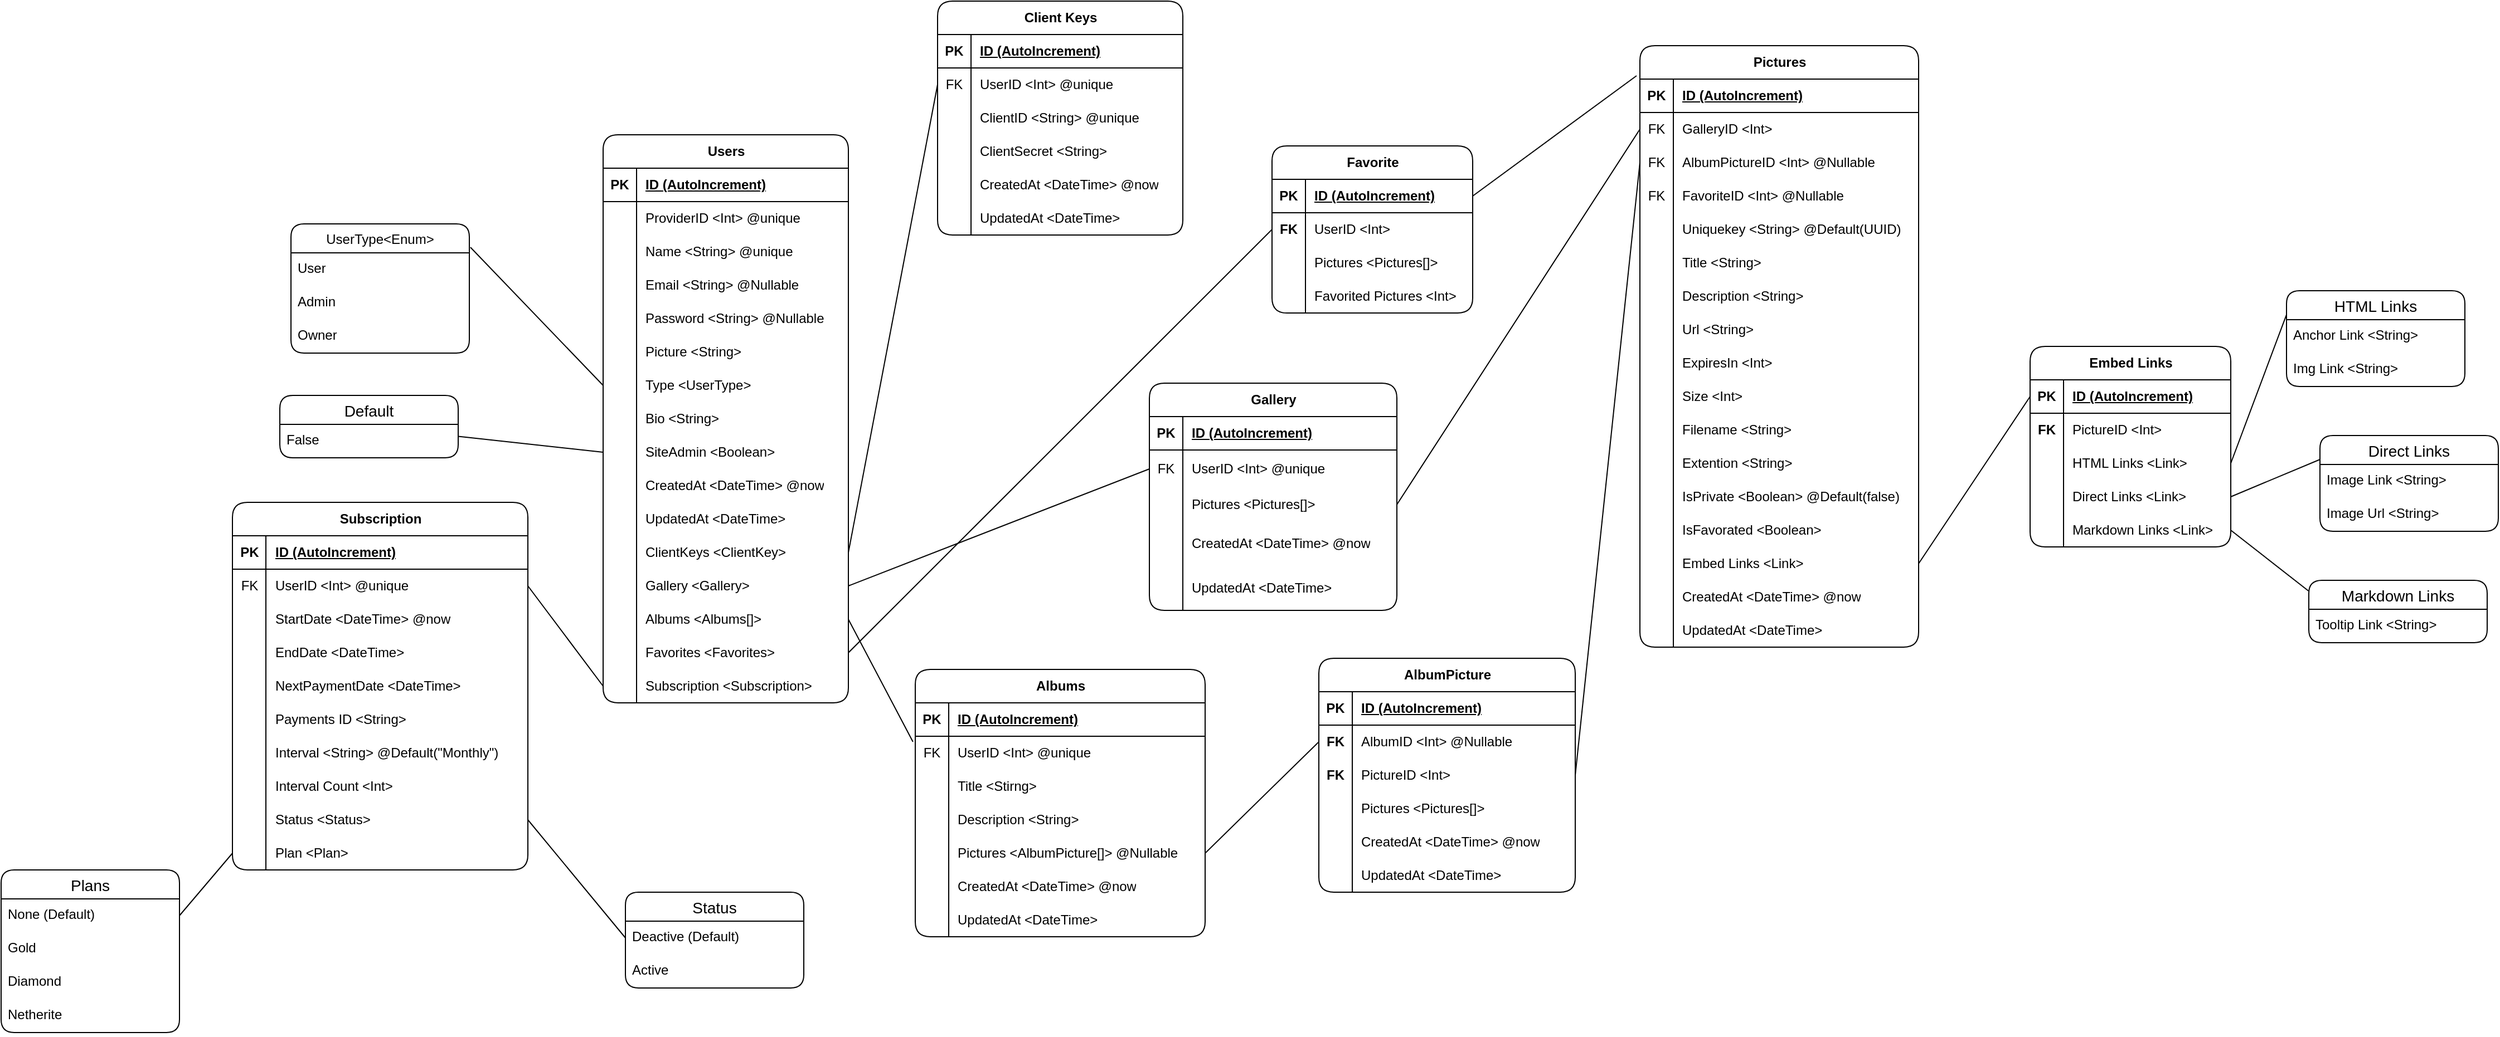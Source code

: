 <mxfile version="22.1.2" type="device">
  <diagram name="Page-1" id="FXRmcepue2GG0X4TsaFP">
    <mxGraphModel dx="880" dy="521" grid="1" gridSize="10" guides="1" tooltips="1" connect="1" arrows="1" fold="1" page="1" pageScale="1" pageWidth="3300" pageHeight="2339" background="none" math="0" shadow="0">
      <root>
        <mxCell id="0" />
        <mxCell id="1" parent="0" />
        <mxCell id="mDR7WXeW-V5EcUQ8594o-1" value="Users" style="shape=table;startSize=30;container=1;collapsible=1;childLayout=tableLayout;fixedRows=1;rowLines=0;fontStyle=1;align=center;resizeLast=1;html=1;rounded=1;" parent="1" vertex="1">
          <mxGeometry x="1080" y="800" width="220" height="510" as="geometry" />
        </mxCell>
        <mxCell id="mDR7WXeW-V5EcUQ8594o-2" value="" style="shape=tableRow;horizontal=0;startSize=0;swimlaneHead=0;swimlaneBody=0;fillColor=none;collapsible=0;dropTarget=0;points=[[0,0.5],[1,0.5]];portConstraint=eastwest;top=0;left=0;right=0;bottom=1;" parent="mDR7WXeW-V5EcUQ8594o-1" vertex="1">
          <mxGeometry y="30" width="220" height="30" as="geometry" />
        </mxCell>
        <mxCell id="mDR7WXeW-V5EcUQ8594o-3" value="PK" style="shape=partialRectangle;connectable=0;fillColor=none;top=0;left=0;bottom=0;right=0;fontStyle=1;overflow=hidden;whiteSpace=wrap;html=1;" parent="mDR7WXeW-V5EcUQ8594o-2" vertex="1">
          <mxGeometry width="30" height="30" as="geometry">
            <mxRectangle width="30" height="30" as="alternateBounds" />
          </mxGeometry>
        </mxCell>
        <mxCell id="mDR7WXeW-V5EcUQ8594o-4" value="ID (AutoIncrement)" style="shape=partialRectangle;connectable=0;fillColor=none;top=0;left=0;bottom=0;right=0;align=left;spacingLeft=6;fontStyle=5;overflow=hidden;whiteSpace=wrap;html=1;" parent="mDR7WXeW-V5EcUQ8594o-2" vertex="1">
          <mxGeometry x="30" width="190" height="30" as="geometry">
            <mxRectangle width="190" height="30" as="alternateBounds" />
          </mxGeometry>
        </mxCell>
        <mxCell id="mDR7WXeW-V5EcUQ8594o-5" value="" style="shape=tableRow;horizontal=0;startSize=0;swimlaneHead=0;swimlaneBody=0;fillColor=none;collapsible=0;dropTarget=0;points=[[0,0.5],[1,0.5]];portConstraint=eastwest;top=0;left=0;right=0;bottom=0;" parent="mDR7WXeW-V5EcUQ8594o-1" vertex="1">
          <mxGeometry y="60" width="220" height="30" as="geometry" />
        </mxCell>
        <mxCell id="mDR7WXeW-V5EcUQ8594o-6" value="" style="shape=partialRectangle;connectable=0;fillColor=none;top=0;left=0;bottom=0;right=0;editable=1;overflow=hidden;whiteSpace=wrap;html=1;" parent="mDR7WXeW-V5EcUQ8594o-5" vertex="1">
          <mxGeometry width="30" height="30" as="geometry">
            <mxRectangle width="30" height="30" as="alternateBounds" />
          </mxGeometry>
        </mxCell>
        <mxCell id="mDR7WXeW-V5EcUQ8594o-7" value="ProviderID &amp;lt;Int&amp;gt; @unique" style="shape=partialRectangle;connectable=0;fillColor=none;top=0;left=0;bottom=0;right=0;align=left;spacingLeft=6;overflow=hidden;whiteSpace=wrap;html=1;" parent="mDR7WXeW-V5EcUQ8594o-5" vertex="1">
          <mxGeometry x="30" width="190" height="30" as="geometry">
            <mxRectangle width="190" height="30" as="alternateBounds" />
          </mxGeometry>
        </mxCell>
        <mxCell id="mDR7WXeW-V5EcUQ8594o-8" value="" style="shape=tableRow;horizontal=0;startSize=0;swimlaneHead=0;swimlaneBody=0;fillColor=none;collapsible=0;dropTarget=0;points=[[0,0.5],[1,0.5]];portConstraint=eastwest;top=0;left=0;right=0;bottom=0;" parent="mDR7WXeW-V5EcUQ8594o-1" vertex="1">
          <mxGeometry y="90" width="220" height="30" as="geometry" />
        </mxCell>
        <mxCell id="mDR7WXeW-V5EcUQ8594o-9" value="" style="shape=partialRectangle;connectable=0;fillColor=none;top=0;left=0;bottom=0;right=0;editable=1;overflow=hidden;whiteSpace=wrap;html=1;" parent="mDR7WXeW-V5EcUQ8594o-8" vertex="1">
          <mxGeometry width="30" height="30" as="geometry">
            <mxRectangle width="30" height="30" as="alternateBounds" />
          </mxGeometry>
        </mxCell>
        <mxCell id="mDR7WXeW-V5EcUQ8594o-10" value="Name &amp;lt;String&amp;gt; @unique" style="shape=partialRectangle;connectable=0;fillColor=none;top=0;left=0;bottom=0;right=0;align=left;spacingLeft=6;overflow=hidden;whiteSpace=wrap;html=1;" parent="mDR7WXeW-V5EcUQ8594o-8" vertex="1">
          <mxGeometry x="30" width="190" height="30" as="geometry">
            <mxRectangle width="190" height="30" as="alternateBounds" />
          </mxGeometry>
        </mxCell>
        <mxCell id="mDR7WXeW-V5EcUQ8594o-11" value="" style="shape=tableRow;horizontal=0;startSize=0;swimlaneHead=0;swimlaneBody=0;fillColor=none;collapsible=0;dropTarget=0;points=[[0,0.5],[1,0.5]];portConstraint=eastwest;top=0;left=0;right=0;bottom=0;" parent="mDR7WXeW-V5EcUQ8594o-1" vertex="1">
          <mxGeometry y="120" width="220" height="30" as="geometry" />
        </mxCell>
        <mxCell id="mDR7WXeW-V5EcUQ8594o-12" value="" style="shape=partialRectangle;connectable=0;fillColor=none;top=0;left=0;bottom=0;right=0;editable=1;overflow=hidden;whiteSpace=wrap;html=1;" parent="mDR7WXeW-V5EcUQ8594o-11" vertex="1">
          <mxGeometry width="30" height="30" as="geometry">
            <mxRectangle width="30" height="30" as="alternateBounds" />
          </mxGeometry>
        </mxCell>
        <mxCell id="mDR7WXeW-V5EcUQ8594o-13" value="Email &amp;lt;String&amp;gt; @Nullable" style="shape=partialRectangle;connectable=0;fillColor=none;top=0;left=0;bottom=0;right=0;align=left;spacingLeft=6;overflow=hidden;whiteSpace=wrap;html=1;" parent="mDR7WXeW-V5EcUQ8594o-11" vertex="1">
          <mxGeometry x="30" width="190" height="30" as="geometry">
            <mxRectangle width="190" height="30" as="alternateBounds" />
          </mxGeometry>
        </mxCell>
        <mxCell id="mDR7WXeW-V5EcUQ8594o-14" value="" style="shape=tableRow;horizontal=0;startSize=0;swimlaneHead=0;swimlaneBody=0;fillColor=none;collapsible=0;dropTarget=0;points=[[0,0.5],[1,0.5]];portConstraint=eastwest;top=0;left=0;right=0;bottom=0;" parent="mDR7WXeW-V5EcUQ8594o-1" vertex="1">
          <mxGeometry y="150" width="220" height="30" as="geometry" />
        </mxCell>
        <mxCell id="mDR7WXeW-V5EcUQ8594o-15" value="" style="shape=partialRectangle;connectable=0;fillColor=none;top=0;left=0;bottom=0;right=0;editable=1;overflow=hidden;whiteSpace=wrap;html=1;" parent="mDR7WXeW-V5EcUQ8594o-14" vertex="1">
          <mxGeometry width="30" height="30" as="geometry">
            <mxRectangle width="30" height="30" as="alternateBounds" />
          </mxGeometry>
        </mxCell>
        <mxCell id="mDR7WXeW-V5EcUQ8594o-16" value="Password &amp;lt;String&amp;gt; @Nullable" style="shape=partialRectangle;connectable=0;fillColor=none;top=0;left=0;bottom=0;right=0;align=left;spacingLeft=6;overflow=hidden;whiteSpace=wrap;html=1;" parent="mDR7WXeW-V5EcUQ8594o-14" vertex="1">
          <mxGeometry x="30" width="190" height="30" as="geometry">
            <mxRectangle width="190" height="30" as="alternateBounds" />
          </mxGeometry>
        </mxCell>
        <mxCell id="mDR7WXeW-V5EcUQ8594o-17" value="" style="shape=tableRow;horizontal=0;startSize=0;swimlaneHead=0;swimlaneBody=0;fillColor=none;collapsible=0;dropTarget=0;points=[[0,0.5],[1,0.5]];portConstraint=eastwest;top=0;left=0;right=0;bottom=0;" parent="mDR7WXeW-V5EcUQ8594o-1" vertex="1">
          <mxGeometry y="180" width="220" height="30" as="geometry" />
        </mxCell>
        <mxCell id="mDR7WXeW-V5EcUQ8594o-18" value="" style="shape=partialRectangle;connectable=0;fillColor=none;top=0;left=0;bottom=0;right=0;editable=1;overflow=hidden;whiteSpace=wrap;html=1;" parent="mDR7WXeW-V5EcUQ8594o-17" vertex="1">
          <mxGeometry width="30" height="30" as="geometry">
            <mxRectangle width="30" height="30" as="alternateBounds" />
          </mxGeometry>
        </mxCell>
        <mxCell id="mDR7WXeW-V5EcUQ8594o-19" value="Picture &amp;lt;String&amp;gt;&amp;nbsp;" style="shape=partialRectangle;connectable=0;fillColor=none;top=0;left=0;bottom=0;right=0;align=left;spacingLeft=6;overflow=hidden;whiteSpace=wrap;html=1;" parent="mDR7WXeW-V5EcUQ8594o-17" vertex="1">
          <mxGeometry x="30" width="190" height="30" as="geometry">
            <mxRectangle width="190" height="30" as="alternateBounds" />
          </mxGeometry>
        </mxCell>
        <mxCell id="mDR7WXeW-V5EcUQ8594o-20" value="" style="shape=tableRow;horizontal=0;startSize=0;swimlaneHead=0;swimlaneBody=0;fillColor=none;collapsible=0;dropTarget=0;points=[[0,0.5],[1,0.5]];portConstraint=eastwest;top=0;left=0;right=0;bottom=0;" parent="mDR7WXeW-V5EcUQ8594o-1" vertex="1">
          <mxGeometry y="210" width="220" height="30" as="geometry" />
        </mxCell>
        <mxCell id="mDR7WXeW-V5EcUQ8594o-21" value="" style="shape=partialRectangle;connectable=0;fillColor=none;top=0;left=0;bottom=0;right=0;editable=1;overflow=hidden;whiteSpace=wrap;html=1;" parent="mDR7WXeW-V5EcUQ8594o-20" vertex="1">
          <mxGeometry width="30" height="30" as="geometry">
            <mxRectangle width="30" height="30" as="alternateBounds" />
          </mxGeometry>
        </mxCell>
        <mxCell id="mDR7WXeW-V5EcUQ8594o-22" value="Type &amp;lt;UserType&amp;gt;" style="shape=partialRectangle;connectable=0;fillColor=none;top=0;left=0;bottom=0;right=0;align=left;spacingLeft=6;overflow=hidden;whiteSpace=wrap;html=1;" parent="mDR7WXeW-V5EcUQ8594o-20" vertex="1">
          <mxGeometry x="30" width="190" height="30" as="geometry">
            <mxRectangle width="190" height="30" as="alternateBounds" />
          </mxGeometry>
        </mxCell>
        <mxCell id="mDR7WXeW-V5EcUQ8594o-23" value="" style="shape=tableRow;horizontal=0;startSize=0;swimlaneHead=0;swimlaneBody=0;fillColor=none;collapsible=0;dropTarget=0;points=[[0,0.5],[1,0.5]];portConstraint=eastwest;top=0;left=0;right=0;bottom=0;" parent="mDR7WXeW-V5EcUQ8594o-1" vertex="1">
          <mxGeometry y="240" width="220" height="30" as="geometry" />
        </mxCell>
        <mxCell id="mDR7WXeW-V5EcUQ8594o-24" value="" style="shape=partialRectangle;connectable=0;fillColor=none;top=0;left=0;bottom=0;right=0;editable=1;overflow=hidden;whiteSpace=wrap;html=1;" parent="mDR7WXeW-V5EcUQ8594o-23" vertex="1">
          <mxGeometry width="30" height="30" as="geometry">
            <mxRectangle width="30" height="30" as="alternateBounds" />
          </mxGeometry>
        </mxCell>
        <mxCell id="mDR7WXeW-V5EcUQ8594o-25" value="Bio &amp;lt;String&amp;gt;" style="shape=partialRectangle;connectable=0;fillColor=none;top=0;left=0;bottom=0;right=0;align=left;spacingLeft=6;overflow=hidden;whiteSpace=wrap;html=1;" parent="mDR7WXeW-V5EcUQ8594o-23" vertex="1">
          <mxGeometry x="30" width="190" height="30" as="geometry">
            <mxRectangle width="190" height="30" as="alternateBounds" />
          </mxGeometry>
        </mxCell>
        <mxCell id="mDR7WXeW-V5EcUQ8594o-26" value="" style="shape=tableRow;horizontal=0;startSize=0;swimlaneHead=0;swimlaneBody=0;fillColor=none;collapsible=0;dropTarget=0;points=[[0,0.5],[1,0.5]];portConstraint=eastwest;top=0;left=0;right=0;bottom=0;" parent="mDR7WXeW-V5EcUQ8594o-1" vertex="1">
          <mxGeometry y="270" width="220" height="30" as="geometry" />
        </mxCell>
        <mxCell id="mDR7WXeW-V5EcUQ8594o-27" value="" style="shape=partialRectangle;connectable=0;fillColor=none;top=0;left=0;bottom=0;right=0;editable=1;overflow=hidden;whiteSpace=wrap;html=1;" parent="mDR7WXeW-V5EcUQ8594o-26" vertex="1">
          <mxGeometry width="30" height="30" as="geometry">
            <mxRectangle width="30" height="30" as="alternateBounds" />
          </mxGeometry>
        </mxCell>
        <mxCell id="mDR7WXeW-V5EcUQ8594o-28" value="SiteAdmin &amp;lt;Boolean&amp;gt;" style="shape=partialRectangle;connectable=0;fillColor=none;top=0;left=0;bottom=0;right=0;align=left;spacingLeft=6;overflow=hidden;whiteSpace=wrap;html=1;" parent="mDR7WXeW-V5EcUQ8594o-26" vertex="1">
          <mxGeometry x="30" width="190" height="30" as="geometry">
            <mxRectangle width="190" height="30" as="alternateBounds" />
          </mxGeometry>
        </mxCell>
        <mxCell id="mDR7WXeW-V5EcUQ8594o-29" value="" style="shape=tableRow;horizontal=0;startSize=0;swimlaneHead=0;swimlaneBody=0;fillColor=none;collapsible=0;dropTarget=0;points=[[0,0.5],[1,0.5]];portConstraint=eastwest;top=0;left=0;right=0;bottom=0;" parent="mDR7WXeW-V5EcUQ8594o-1" vertex="1">
          <mxGeometry y="300" width="220" height="30" as="geometry" />
        </mxCell>
        <mxCell id="mDR7WXeW-V5EcUQ8594o-30" value="" style="shape=partialRectangle;connectable=0;fillColor=none;top=0;left=0;bottom=0;right=0;editable=1;overflow=hidden;whiteSpace=wrap;html=1;" parent="mDR7WXeW-V5EcUQ8594o-29" vertex="1">
          <mxGeometry width="30" height="30" as="geometry">
            <mxRectangle width="30" height="30" as="alternateBounds" />
          </mxGeometry>
        </mxCell>
        <mxCell id="mDR7WXeW-V5EcUQ8594o-31" value="CreatedAt &amp;lt;DateTime&amp;gt; @now" style="shape=partialRectangle;connectable=0;fillColor=none;top=0;left=0;bottom=0;right=0;align=left;spacingLeft=6;overflow=hidden;whiteSpace=wrap;html=1;" parent="mDR7WXeW-V5EcUQ8594o-29" vertex="1">
          <mxGeometry x="30" width="190" height="30" as="geometry">
            <mxRectangle width="190" height="30" as="alternateBounds" />
          </mxGeometry>
        </mxCell>
        <mxCell id="mDR7WXeW-V5EcUQ8594o-32" value="" style="shape=tableRow;horizontal=0;startSize=0;swimlaneHead=0;swimlaneBody=0;fillColor=none;collapsible=0;dropTarget=0;points=[[0,0.5],[1,0.5]];portConstraint=eastwest;top=0;left=0;right=0;bottom=0;" parent="mDR7WXeW-V5EcUQ8594o-1" vertex="1">
          <mxGeometry y="330" width="220" height="30" as="geometry" />
        </mxCell>
        <mxCell id="mDR7WXeW-V5EcUQ8594o-33" value="" style="shape=partialRectangle;connectable=0;fillColor=none;top=0;left=0;bottom=0;right=0;editable=1;overflow=hidden;whiteSpace=wrap;html=1;" parent="mDR7WXeW-V5EcUQ8594o-32" vertex="1">
          <mxGeometry width="30" height="30" as="geometry">
            <mxRectangle width="30" height="30" as="alternateBounds" />
          </mxGeometry>
        </mxCell>
        <mxCell id="mDR7WXeW-V5EcUQ8594o-34" value="UpdatedAt &amp;lt;DateTime&amp;gt;" style="shape=partialRectangle;connectable=0;fillColor=none;top=0;left=0;bottom=0;right=0;align=left;spacingLeft=6;overflow=hidden;whiteSpace=wrap;html=1;" parent="mDR7WXeW-V5EcUQ8594o-32" vertex="1">
          <mxGeometry x="30" width="190" height="30" as="geometry">
            <mxRectangle width="190" height="30" as="alternateBounds" />
          </mxGeometry>
        </mxCell>
        <mxCell id="mDR7WXeW-V5EcUQ8594o-44" value="" style="shape=tableRow;horizontal=0;startSize=0;swimlaneHead=0;swimlaneBody=0;fillColor=none;collapsible=0;dropTarget=0;points=[[0,0.5],[1,0.5]];portConstraint=eastwest;top=0;left=0;right=0;bottom=0;" parent="mDR7WXeW-V5EcUQ8594o-1" vertex="1">
          <mxGeometry y="360" width="220" height="30" as="geometry" />
        </mxCell>
        <mxCell id="mDR7WXeW-V5EcUQ8594o-45" value="" style="shape=partialRectangle;connectable=0;fillColor=none;top=0;left=0;bottom=0;right=0;editable=1;overflow=hidden;whiteSpace=wrap;html=1;" parent="mDR7WXeW-V5EcUQ8594o-44" vertex="1">
          <mxGeometry width="30" height="30" as="geometry">
            <mxRectangle width="30" height="30" as="alternateBounds" />
          </mxGeometry>
        </mxCell>
        <mxCell id="mDR7WXeW-V5EcUQ8594o-46" value="ClientKeys &amp;lt;ClientKey&amp;gt;" style="shape=partialRectangle;connectable=0;fillColor=none;top=0;left=0;bottom=0;right=0;align=left;spacingLeft=6;overflow=hidden;whiteSpace=wrap;html=1;" parent="mDR7WXeW-V5EcUQ8594o-44" vertex="1">
          <mxGeometry x="30" width="190" height="30" as="geometry">
            <mxRectangle width="190" height="30" as="alternateBounds" />
          </mxGeometry>
        </mxCell>
        <mxCell id="mDR7WXeW-V5EcUQ8594o-47" value="" style="shape=tableRow;horizontal=0;startSize=0;swimlaneHead=0;swimlaneBody=0;fillColor=none;collapsible=0;dropTarget=0;points=[[0,0.5],[1,0.5]];portConstraint=eastwest;top=0;left=0;right=0;bottom=0;" parent="mDR7WXeW-V5EcUQ8594o-1" vertex="1">
          <mxGeometry y="390" width="220" height="30" as="geometry" />
        </mxCell>
        <mxCell id="mDR7WXeW-V5EcUQ8594o-48" value="" style="shape=partialRectangle;connectable=0;fillColor=none;top=0;left=0;bottom=0;right=0;editable=1;overflow=hidden;whiteSpace=wrap;html=1;" parent="mDR7WXeW-V5EcUQ8594o-47" vertex="1">
          <mxGeometry width="30" height="30" as="geometry">
            <mxRectangle width="30" height="30" as="alternateBounds" />
          </mxGeometry>
        </mxCell>
        <mxCell id="mDR7WXeW-V5EcUQ8594o-49" value="Gallery &amp;lt;Gallery&amp;gt;" style="shape=partialRectangle;connectable=0;fillColor=none;top=0;left=0;bottom=0;right=0;align=left;spacingLeft=6;overflow=hidden;whiteSpace=wrap;html=1;" parent="mDR7WXeW-V5EcUQ8594o-47" vertex="1">
          <mxGeometry x="30" width="190" height="30" as="geometry">
            <mxRectangle width="190" height="30" as="alternateBounds" />
          </mxGeometry>
        </mxCell>
        <mxCell id="mDR7WXeW-V5EcUQ8594o-50" value="" style="shape=tableRow;horizontal=0;startSize=0;swimlaneHead=0;swimlaneBody=0;fillColor=none;collapsible=0;dropTarget=0;points=[[0,0.5],[1,0.5]];portConstraint=eastwest;top=0;left=0;right=0;bottom=0;" parent="mDR7WXeW-V5EcUQ8594o-1" vertex="1">
          <mxGeometry y="420" width="220" height="30" as="geometry" />
        </mxCell>
        <mxCell id="mDR7WXeW-V5EcUQ8594o-51" value="" style="shape=partialRectangle;connectable=0;fillColor=none;top=0;left=0;bottom=0;right=0;editable=1;overflow=hidden;whiteSpace=wrap;html=1;" parent="mDR7WXeW-V5EcUQ8594o-50" vertex="1">
          <mxGeometry width="30" height="30" as="geometry">
            <mxRectangle width="30" height="30" as="alternateBounds" />
          </mxGeometry>
        </mxCell>
        <mxCell id="mDR7WXeW-V5EcUQ8594o-52" value="Albums &amp;lt;Albums[]&amp;gt;" style="shape=partialRectangle;connectable=0;fillColor=none;top=0;left=0;bottom=0;right=0;align=left;spacingLeft=6;overflow=hidden;whiteSpace=wrap;html=1;" parent="mDR7WXeW-V5EcUQ8594o-50" vertex="1">
          <mxGeometry x="30" width="190" height="30" as="geometry">
            <mxRectangle width="190" height="30" as="alternateBounds" />
          </mxGeometry>
        </mxCell>
        <mxCell id="tP8c2_f_LKIFZsqtgy1Z-103" value="" style="shape=tableRow;horizontal=0;startSize=0;swimlaneHead=0;swimlaneBody=0;fillColor=none;collapsible=0;dropTarget=0;points=[[0,0.5],[1,0.5]];portConstraint=eastwest;top=0;left=0;right=0;bottom=0;" parent="mDR7WXeW-V5EcUQ8594o-1" vertex="1">
          <mxGeometry y="450" width="220" height="30" as="geometry" />
        </mxCell>
        <mxCell id="tP8c2_f_LKIFZsqtgy1Z-104" value="" style="shape=partialRectangle;connectable=0;fillColor=none;top=0;left=0;bottom=0;right=0;editable=1;overflow=hidden;whiteSpace=wrap;html=1;" parent="tP8c2_f_LKIFZsqtgy1Z-103" vertex="1">
          <mxGeometry width="30" height="30" as="geometry">
            <mxRectangle width="30" height="30" as="alternateBounds" />
          </mxGeometry>
        </mxCell>
        <mxCell id="tP8c2_f_LKIFZsqtgy1Z-105" value="Favorites &amp;lt;Favorites&amp;gt;" style="shape=partialRectangle;connectable=0;fillColor=none;top=0;left=0;bottom=0;right=0;align=left;spacingLeft=6;overflow=hidden;whiteSpace=wrap;html=1;" parent="tP8c2_f_LKIFZsqtgy1Z-103" vertex="1">
          <mxGeometry x="30" width="190" height="30" as="geometry">
            <mxRectangle width="190" height="30" as="alternateBounds" />
          </mxGeometry>
        </mxCell>
        <mxCell id="mDR7WXeW-V5EcUQ8594o-53" value="" style="shape=tableRow;horizontal=0;startSize=0;swimlaneHead=0;swimlaneBody=0;fillColor=none;collapsible=0;dropTarget=0;points=[[0,0.5],[1,0.5]];portConstraint=eastwest;top=0;left=0;right=0;bottom=0;" parent="mDR7WXeW-V5EcUQ8594o-1" vertex="1">
          <mxGeometry y="480" width="220" height="30" as="geometry" />
        </mxCell>
        <mxCell id="mDR7WXeW-V5EcUQ8594o-54" value="" style="shape=partialRectangle;connectable=0;fillColor=none;top=0;left=0;bottom=0;right=0;editable=1;overflow=hidden;whiteSpace=wrap;html=1;" parent="mDR7WXeW-V5EcUQ8594o-53" vertex="1">
          <mxGeometry width="30" height="30" as="geometry">
            <mxRectangle width="30" height="30" as="alternateBounds" />
          </mxGeometry>
        </mxCell>
        <mxCell id="mDR7WXeW-V5EcUQ8594o-55" value="Subscription &amp;lt;Subscription&amp;gt;" style="shape=partialRectangle;connectable=0;fillColor=none;top=0;left=0;bottom=0;right=0;align=left;spacingLeft=6;overflow=hidden;whiteSpace=wrap;html=1;" parent="mDR7WXeW-V5EcUQ8594o-53" vertex="1">
          <mxGeometry x="30" width="190" height="30" as="geometry">
            <mxRectangle width="190" height="30" as="alternateBounds" />
          </mxGeometry>
        </mxCell>
        <mxCell id="mDR7WXeW-V5EcUQ8594o-38" value="UserType&lt;Enum&gt;" style="swimlane;fontStyle=0;childLayout=stackLayout;horizontal=1;startSize=26;horizontalStack=0;resizeParent=1;resizeParentMax=0;resizeLast=0;collapsible=1;marginBottom=0;align=center;fontSize=12;rounded=1;glass=0;" parent="1" vertex="1">
          <mxGeometry x="800" y="880" width="160" height="116" as="geometry" />
        </mxCell>
        <mxCell id="mDR7WXeW-V5EcUQ8594o-39" value="User" style="text;strokeColor=none;fillColor=none;spacingLeft=4;spacingRight=4;overflow=hidden;rotatable=0;points=[[0,0.5],[1,0.5]];portConstraint=eastwest;fontSize=12;whiteSpace=wrap;html=1;" parent="mDR7WXeW-V5EcUQ8594o-38" vertex="1">
          <mxGeometry y="26" width="160" height="30" as="geometry" />
        </mxCell>
        <mxCell id="mDR7WXeW-V5EcUQ8594o-40" value="Admin" style="text;strokeColor=none;fillColor=none;spacingLeft=4;spacingRight=4;overflow=hidden;rotatable=0;points=[[0,0.5],[1,0.5]];portConstraint=eastwest;fontSize=12;whiteSpace=wrap;html=1;" parent="mDR7WXeW-V5EcUQ8594o-38" vertex="1">
          <mxGeometry y="56" width="160" height="30" as="geometry" />
        </mxCell>
        <mxCell id="mDR7WXeW-V5EcUQ8594o-41" value="Owner" style="text;strokeColor=none;fillColor=none;spacingLeft=4;spacingRight=4;overflow=hidden;rotatable=0;points=[[0,0.5],[1,0.5]];portConstraint=eastwest;fontSize=12;whiteSpace=wrap;html=1;" parent="mDR7WXeW-V5EcUQ8594o-38" vertex="1">
          <mxGeometry y="86" width="160" height="30" as="geometry" />
        </mxCell>
        <mxCell id="mDR7WXeW-V5EcUQ8594o-43" value="" style="endArrow=none;html=1;rounded=0;exitX=1.006;exitY=0.181;exitDx=0;exitDy=0;exitPerimeter=0;entryX=0;entryY=0.5;entryDx=0;entryDy=0;" parent="1" source="mDR7WXeW-V5EcUQ8594o-38" target="mDR7WXeW-V5EcUQ8594o-20" edge="1">
          <mxGeometry width="50" height="50" relative="1" as="geometry">
            <mxPoint x="1140" y="1060" as="sourcePoint" />
            <mxPoint x="1190" y="1010" as="targetPoint" />
          </mxGeometry>
        </mxCell>
        <mxCell id="mDR7WXeW-V5EcUQ8594o-56" value="Default" style="swimlane;fontStyle=0;childLayout=stackLayout;horizontal=1;startSize=26;horizontalStack=0;resizeParent=1;resizeParentMax=0;resizeLast=0;collapsible=1;marginBottom=0;align=center;fontSize=14;rounded=1;" parent="1" vertex="1">
          <mxGeometry x="790" y="1034" width="160" height="56" as="geometry" />
        </mxCell>
        <mxCell id="mDR7WXeW-V5EcUQ8594o-57" value="False" style="text;strokeColor=none;fillColor=none;spacingLeft=4;spacingRight=4;overflow=hidden;rotatable=0;points=[[0,0.5],[1,0.5]];portConstraint=eastwest;fontSize=12;whiteSpace=wrap;html=1;" parent="mDR7WXeW-V5EcUQ8594o-56" vertex="1">
          <mxGeometry y="26" width="160" height="30" as="geometry" />
        </mxCell>
        <mxCell id="mDR7WXeW-V5EcUQ8594o-60" value="" style="endArrow=none;html=1;rounded=0;exitX=0;exitY=0.5;exitDx=0;exitDy=0;" parent="1" source="mDR7WXeW-V5EcUQ8594o-26" target="mDR7WXeW-V5EcUQ8594o-56" edge="1">
          <mxGeometry width="50" height="50" relative="1" as="geometry">
            <mxPoint x="1190" y="940" as="sourcePoint" />
            <mxPoint x="1240" y="890" as="targetPoint" />
          </mxGeometry>
        </mxCell>
        <mxCell id="mDR7WXeW-V5EcUQ8594o-61" value="Client Keys" style="shape=table;startSize=30;container=1;collapsible=1;childLayout=tableLayout;fixedRows=1;rowLines=0;fontStyle=1;align=center;resizeLast=1;html=1;rounded=1;" parent="1" vertex="1">
          <mxGeometry x="1380" y="680" width="220" height="210" as="geometry" />
        </mxCell>
        <mxCell id="mDR7WXeW-V5EcUQ8594o-62" value="" style="shape=tableRow;horizontal=0;startSize=0;swimlaneHead=0;swimlaneBody=0;fillColor=none;collapsible=0;dropTarget=0;points=[[0,0.5],[1,0.5]];portConstraint=eastwest;top=0;left=0;right=0;bottom=1;" parent="mDR7WXeW-V5EcUQ8594o-61" vertex="1">
          <mxGeometry y="30" width="220" height="30" as="geometry" />
        </mxCell>
        <mxCell id="mDR7WXeW-V5EcUQ8594o-63" value="PK" style="shape=partialRectangle;connectable=0;fillColor=none;top=0;left=0;bottom=0;right=0;fontStyle=1;overflow=hidden;whiteSpace=wrap;html=1;" parent="mDR7WXeW-V5EcUQ8594o-62" vertex="1">
          <mxGeometry width="30" height="30" as="geometry">
            <mxRectangle width="30" height="30" as="alternateBounds" />
          </mxGeometry>
        </mxCell>
        <mxCell id="mDR7WXeW-V5EcUQ8594o-64" value="ID (AutoIncrement)" style="shape=partialRectangle;connectable=0;fillColor=none;top=0;left=0;bottom=0;right=0;align=left;spacingLeft=6;fontStyle=5;overflow=hidden;whiteSpace=wrap;html=1;" parent="mDR7WXeW-V5EcUQ8594o-62" vertex="1">
          <mxGeometry x="30" width="190" height="30" as="geometry">
            <mxRectangle width="190" height="30" as="alternateBounds" />
          </mxGeometry>
        </mxCell>
        <mxCell id="mDR7WXeW-V5EcUQ8594o-65" value="" style="shape=tableRow;horizontal=0;startSize=0;swimlaneHead=0;swimlaneBody=0;fillColor=none;collapsible=0;dropTarget=0;points=[[0,0.5],[1,0.5]];portConstraint=eastwest;top=0;left=0;right=0;bottom=0;" parent="mDR7WXeW-V5EcUQ8594o-61" vertex="1">
          <mxGeometry y="60" width="220" height="30" as="geometry" />
        </mxCell>
        <mxCell id="mDR7WXeW-V5EcUQ8594o-66" value="FK" style="shape=partialRectangle;connectable=0;fillColor=none;top=0;left=0;bottom=0;right=0;editable=1;overflow=hidden;whiteSpace=wrap;html=1;" parent="mDR7WXeW-V5EcUQ8594o-65" vertex="1">
          <mxGeometry width="30" height="30" as="geometry">
            <mxRectangle width="30" height="30" as="alternateBounds" />
          </mxGeometry>
        </mxCell>
        <mxCell id="mDR7WXeW-V5EcUQ8594o-67" value="UserID &amp;lt;Int&amp;gt; @unique" style="shape=partialRectangle;connectable=0;fillColor=none;top=0;left=0;bottom=0;right=0;align=left;spacingLeft=6;overflow=hidden;whiteSpace=wrap;html=1;" parent="mDR7WXeW-V5EcUQ8594o-65" vertex="1">
          <mxGeometry x="30" width="190" height="30" as="geometry">
            <mxRectangle width="190" height="30" as="alternateBounds" />
          </mxGeometry>
        </mxCell>
        <mxCell id="mDR7WXeW-V5EcUQ8594o-68" value="" style="shape=tableRow;horizontal=0;startSize=0;swimlaneHead=0;swimlaneBody=0;fillColor=none;collapsible=0;dropTarget=0;points=[[0,0.5],[1,0.5]];portConstraint=eastwest;top=0;left=0;right=0;bottom=0;" parent="mDR7WXeW-V5EcUQ8594o-61" vertex="1">
          <mxGeometry y="90" width="220" height="30" as="geometry" />
        </mxCell>
        <mxCell id="mDR7WXeW-V5EcUQ8594o-69" value="" style="shape=partialRectangle;connectable=0;fillColor=none;top=0;left=0;bottom=0;right=0;editable=1;overflow=hidden;whiteSpace=wrap;html=1;" parent="mDR7WXeW-V5EcUQ8594o-68" vertex="1">
          <mxGeometry width="30" height="30" as="geometry">
            <mxRectangle width="30" height="30" as="alternateBounds" />
          </mxGeometry>
        </mxCell>
        <mxCell id="mDR7WXeW-V5EcUQ8594o-70" value="ClientID &amp;lt;String&amp;gt; @unique" style="shape=partialRectangle;connectable=0;fillColor=none;top=0;left=0;bottom=0;right=0;align=left;spacingLeft=6;overflow=hidden;whiteSpace=wrap;html=1;" parent="mDR7WXeW-V5EcUQ8594o-68" vertex="1">
          <mxGeometry x="30" width="190" height="30" as="geometry">
            <mxRectangle width="190" height="30" as="alternateBounds" />
          </mxGeometry>
        </mxCell>
        <mxCell id="mDR7WXeW-V5EcUQ8594o-71" value="" style="shape=tableRow;horizontal=0;startSize=0;swimlaneHead=0;swimlaneBody=0;fillColor=none;collapsible=0;dropTarget=0;points=[[0,0.5],[1,0.5]];portConstraint=eastwest;top=0;left=0;right=0;bottom=0;" parent="mDR7WXeW-V5EcUQ8594o-61" vertex="1">
          <mxGeometry y="120" width="220" height="30" as="geometry" />
        </mxCell>
        <mxCell id="mDR7WXeW-V5EcUQ8594o-72" value="" style="shape=partialRectangle;connectable=0;fillColor=none;top=0;left=0;bottom=0;right=0;editable=1;overflow=hidden;whiteSpace=wrap;html=1;" parent="mDR7WXeW-V5EcUQ8594o-71" vertex="1">
          <mxGeometry width="30" height="30" as="geometry">
            <mxRectangle width="30" height="30" as="alternateBounds" />
          </mxGeometry>
        </mxCell>
        <mxCell id="mDR7WXeW-V5EcUQ8594o-73" value="ClientSecret &amp;lt;String&amp;gt;&amp;nbsp;" style="shape=partialRectangle;connectable=0;fillColor=none;top=0;left=0;bottom=0;right=0;align=left;spacingLeft=6;overflow=hidden;whiteSpace=wrap;html=1;" parent="mDR7WXeW-V5EcUQ8594o-71" vertex="1">
          <mxGeometry x="30" width="190" height="30" as="geometry">
            <mxRectangle width="190" height="30" as="alternateBounds" />
          </mxGeometry>
        </mxCell>
        <mxCell id="tP8c2_f_LKIFZsqtgy1Z-1" value="" style="shape=tableRow;horizontal=0;startSize=0;swimlaneHead=0;swimlaneBody=0;fillColor=none;collapsible=0;dropTarget=0;points=[[0,0.5],[1,0.5]];portConstraint=eastwest;top=0;left=0;right=0;bottom=0;" parent="mDR7WXeW-V5EcUQ8594o-61" vertex="1">
          <mxGeometry y="150" width="220" height="30" as="geometry" />
        </mxCell>
        <mxCell id="tP8c2_f_LKIFZsqtgy1Z-2" value="" style="shape=partialRectangle;connectable=0;fillColor=none;top=0;left=0;bottom=0;right=0;editable=1;overflow=hidden;whiteSpace=wrap;html=1;" parent="tP8c2_f_LKIFZsqtgy1Z-1" vertex="1">
          <mxGeometry width="30" height="30" as="geometry">
            <mxRectangle width="30" height="30" as="alternateBounds" />
          </mxGeometry>
        </mxCell>
        <mxCell id="tP8c2_f_LKIFZsqtgy1Z-3" value="CreatedAt &amp;lt;DateTime&amp;gt; @now" style="shape=partialRectangle;connectable=0;fillColor=none;top=0;left=0;bottom=0;right=0;align=left;spacingLeft=6;overflow=hidden;whiteSpace=wrap;html=1;" parent="tP8c2_f_LKIFZsqtgy1Z-1" vertex="1">
          <mxGeometry x="30" width="190" height="30" as="geometry">
            <mxRectangle width="190" height="30" as="alternateBounds" />
          </mxGeometry>
        </mxCell>
        <mxCell id="tP8c2_f_LKIFZsqtgy1Z-4" value="" style="shape=tableRow;horizontal=0;startSize=0;swimlaneHead=0;swimlaneBody=0;fillColor=none;collapsible=0;dropTarget=0;points=[[0,0.5],[1,0.5]];portConstraint=eastwest;top=0;left=0;right=0;bottom=0;" parent="mDR7WXeW-V5EcUQ8594o-61" vertex="1">
          <mxGeometry y="180" width="220" height="30" as="geometry" />
        </mxCell>
        <mxCell id="tP8c2_f_LKIFZsqtgy1Z-5" value="" style="shape=partialRectangle;connectable=0;fillColor=none;top=0;left=0;bottom=0;right=0;editable=1;overflow=hidden;whiteSpace=wrap;html=1;" parent="tP8c2_f_LKIFZsqtgy1Z-4" vertex="1">
          <mxGeometry width="30" height="30" as="geometry">
            <mxRectangle width="30" height="30" as="alternateBounds" />
          </mxGeometry>
        </mxCell>
        <mxCell id="tP8c2_f_LKIFZsqtgy1Z-6" value="UpdatedAt &amp;lt;DateTime&amp;gt;" style="shape=partialRectangle;connectable=0;fillColor=none;top=0;left=0;bottom=0;right=0;align=left;spacingLeft=6;overflow=hidden;whiteSpace=wrap;html=1;" parent="tP8c2_f_LKIFZsqtgy1Z-4" vertex="1">
          <mxGeometry x="30" width="190" height="30" as="geometry">
            <mxRectangle width="190" height="30" as="alternateBounds" />
          </mxGeometry>
        </mxCell>
        <mxCell id="mDR7WXeW-V5EcUQ8594o-74" value="" style="endArrow=none;html=1;rounded=0;exitX=1;exitY=0.5;exitDx=0;exitDy=0;entryX=0;entryY=0.5;entryDx=0;entryDy=0;" parent="1" source="mDR7WXeW-V5EcUQ8594o-44" target="mDR7WXeW-V5EcUQ8594o-65" edge="1">
          <mxGeometry width="50" height="50" relative="1" as="geometry">
            <mxPoint x="1490" y="860" as="sourcePoint" />
            <mxPoint x="1540" y="810" as="targetPoint" />
          </mxGeometry>
        </mxCell>
        <mxCell id="mDR7WXeW-V5EcUQ8594o-75" value="Gallery" style="shape=table;startSize=30;container=1;collapsible=1;childLayout=tableLayout;fixedRows=1;rowLines=0;fontStyle=1;align=center;resizeLast=1;html=1;rounded=1;" parent="1" vertex="1">
          <mxGeometry x="1570" y="1023" width="222" height="204" as="geometry" />
        </mxCell>
        <mxCell id="mDR7WXeW-V5EcUQ8594o-76" value="" style="shape=tableRow;horizontal=0;startSize=0;swimlaneHead=0;swimlaneBody=0;fillColor=none;collapsible=0;dropTarget=0;points=[[0,0.5],[1,0.5]];portConstraint=eastwest;top=0;left=0;right=0;bottom=1;" parent="mDR7WXeW-V5EcUQ8594o-75" vertex="1">
          <mxGeometry y="30" width="222" height="30" as="geometry" />
        </mxCell>
        <mxCell id="mDR7WXeW-V5EcUQ8594o-77" value="PK" style="shape=partialRectangle;connectable=0;fillColor=none;top=0;left=0;bottom=0;right=0;fontStyle=1;overflow=hidden;whiteSpace=wrap;html=1;" parent="mDR7WXeW-V5EcUQ8594o-76" vertex="1">
          <mxGeometry width="30" height="30" as="geometry">
            <mxRectangle width="30" height="30" as="alternateBounds" />
          </mxGeometry>
        </mxCell>
        <mxCell id="mDR7WXeW-V5EcUQ8594o-78" value="ID (AutoIncrement)" style="shape=partialRectangle;connectable=0;fillColor=none;top=0;left=0;bottom=0;right=0;align=left;spacingLeft=6;fontStyle=5;overflow=hidden;whiteSpace=wrap;html=1;" parent="mDR7WXeW-V5EcUQ8594o-76" vertex="1">
          <mxGeometry x="30" width="192" height="30" as="geometry">
            <mxRectangle width="192" height="30" as="alternateBounds" />
          </mxGeometry>
        </mxCell>
        <mxCell id="mDR7WXeW-V5EcUQ8594o-79" value="" style="shape=tableRow;horizontal=0;startSize=0;swimlaneHead=0;swimlaneBody=0;fillColor=none;collapsible=0;dropTarget=0;points=[[0,0.5],[1,0.5]];portConstraint=eastwest;top=0;left=0;right=0;bottom=0;" parent="mDR7WXeW-V5EcUQ8594o-75" vertex="1">
          <mxGeometry y="60" width="222" height="34" as="geometry" />
        </mxCell>
        <mxCell id="mDR7WXeW-V5EcUQ8594o-80" value="FK" style="shape=partialRectangle;connectable=0;fillColor=none;top=0;left=0;bottom=0;right=0;editable=1;overflow=hidden;whiteSpace=wrap;html=1;" parent="mDR7WXeW-V5EcUQ8594o-79" vertex="1">
          <mxGeometry width="30" height="34" as="geometry">
            <mxRectangle width="30" height="34" as="alternateBounds" />
          </mxGeometry>
        </mxCell>
        <mxCell id="mDR7WXeW-V5EcUQ8594o-81" value="UserID &amp;lt;Int&amp;gt; @unique" style="shape=partialRectangle;connectable=0;fillColor=none;top=0;left=0;bottom=0;right=0;align=left;spacingLeft=6;overflow=hidden;whiteSpace=wrap;html=1;" parent="mDR7WXeW-V5EcUQ8594o-79" vertex="1">
          <mxGeometry x="30" width="192" height="34" as="geometry">
            <mxRectangle width="192" height="34" as="alternateBounds" />
          </mxGeometry>
        </mxCell>
        <mxCell id="mDR7WXeW-V5EcUQ8594o-82" value="" style="shape=tableRow;horizontal=0;startSize=0;swimlaneHead=0;swimlaneBody=0;fillColor=none;collapsible=0;dropTarget=0;points=[[0,0.5],[1,0.5]];portConstraint=eastwest;top=0;left=0;right=0;bottom=0;" parent="mDR7WXeW-V5EcUQ8594o-75" vertex="1">
          <mxGeometry y="94" width="222" height="30" as="geometry" />
        </mxCell>
        <mxCell id="mDR7WXeW-V5EcUQ8594o-83" value="" style="shape=partialRectangle;connectable=0;fillColor=none;top=0;left=0;bottom=0;right=0;editable=1;overflow=hidden;whiteSpace=wrap;html=1;" parent="mDR7WXeW-V5EcUQ8594o-82" vertex="1">
          <mxGeometry width="30" height="30" as="geometry">
            <mxRectangle width="30" height="30" as="alternateBounds" />
          </mxGeometry>
        </mxCell>
        <mxCell id="mDR7WXeW-V5EcUQ8594o-84" value="Pictures &amp;lt;Pictures[]&amp;gt;" style="shape=partialRectangle;connectable=0;fillColor=none;top=0;left=0;bottom=0;right=0;align=left;spacingLeft=6;overflow=hidden;whiteSpace=wrap;html=1;" parent="mDR7WXeW-V5EcUQ8594o-82" vertex="1">
          <mxGeometry x="30" width="192" height="30" as="geometry">
            <mxRectangle width="192" height="30" as="alternateBounds" />
          </mxGeometry>
        </mxCell>
        <mxCell id="mDR7WXeW-V5EcUQ8594o-85" value="" style="shape=tableRow;horizontal=0;startSize=0;swimlaneHead=0;swimlaneBody=0;fillColor=none;collapsible=0;dropTarget=0;points=[[0,0.5],[1,0.5]];portConstraint=eastwest;top=0;left=0;right=0;bottom=0;" parent="mDR7WXeW-V5EcUQ8594o-75" vertex="1">
          <mxGeometry y="124" width="222" height="40" as="geometry" />
        </mxCell>
        <mxCell id="mDR7WXeW-V5EcUQ8594o-86" value="" style="shape=partialRectangle;connectable=0;fillColor=none;top=0;left=0;bottom=0;right=0;editable=1;overflow=hidden;whiteSpace=wrap;html=1;" parent="mDR7WXeW-V5EcUQ8594o-85" vertex="1">
          <mxGeometry width="30" height="40" as="geometry">
            <mxRectangle width="30" height="40" as="alternateBounds" />
          </mxGeometry>
        </mxCell>
        <mxCell id="mDR7WXeW-V5EcUQ8594o-87" value="CreatedAt &amp;lt;DateTime&amp;gt; @now" style="shape=partialRectangle;connectable=0;fillColor=none;top=0;left=0;bottom=0;right=0;align=left;spacingLeft=6;overflow=hidden;whiteSpace=wrap;html=1;" parent="mDR7WXeW-V5EcUQ8594o-85" vertex="1">
          <mxGeometry x="30" width="192" height="40" as="geometry">
            <mxRectangle width="192" height="40" as="alternateBounds" />
          </mxGeometry>
        </mxCell>
        <mxCell id="mDR7WXeW-V5EcUQ8594o-89" value="" style="shape=tableRow;horizontal=0;startSize=0;swimlaneHead=0;swimlaneBody=0;fillColor=none;collapsible=0;dropTarget=0;points=[[0,0.5],[1,0.5]];portConstraint=eastwest;top=0;left=0;right=0;bottom=0;" parent="mDR7WXeW-V5EcUQ8594o-75" vertex="1">
          <mxGeometry y="164" width="222" height="40" as="geometry" />
        </mxCell>
        <mxCell id="mDR7WXeW-V5EcUQ8594o-90" value="" style="shape=partialRectangle;connectable=0;fillColor=none;top=0;left=0;bottom=0;right=0;editable=1;overflow=hidden;whiteSpace=wrap;html=1;" parent="mDR7WXeW-V5EcUQ8594o-89" vertex="1">
          <mxGeometry width="30" height="40" as="geometry">
            <mxRectangle width="30" height="40" as="alternateBounds" />
          </mxGeometry>
        </mxCell>
        <mxCell id="mDR7WXeW-V5EcUQ8594o-91" value="UpdatedAt &amp;lt;DateTime&amp;gt;" style="shape=partialRectangle;connectable=0;fillColor=none;top=0;left=0;bottom=0;right=0;align=left;spacingLeft=6;overflow=hidden;whiteSpace=wrap;html=1;" parent="mDR7WXeW-V5EcUQ8594o-89" vertex="1">
          <mxGeometry x="30" width="192" height="40" as="geometry">
            <mxRectangle width="192" height="40" as="alternateBounds" />
          </mxGeometry>
        </mxCell>
        <mxCell id="mDR7WXeW-V5EcUQ8594o-88" value="" style="endArrow=none;html=1;rounded=0;entryX=1;entryY=0.5;entryDx=0;entryDy=0;exitX=0;exitY=0.5;exitDx=0;exitDy=0;" parent="1" source="mDR7WXeW-V5EcUQ8594o-79" target="mDR7WXeW-V5EcUQ8594o-47" edge="1">
          <mxGeometry width="50" height="50" relative="1" as="geometry">
            <mxPoint x="1550" y="1150" as="sourcePoint" />
            <mxPoint x="1600" y="1100" as="targetPoint" />
          </mxGeometry>
        </mxCell>
        <mxCell id="mDR7WXeW-V5EcUQ8594o-92" value="Pictures" style="shape=table;startSize=30;container=1;collapsible=1;childLayout=tableLayout;fixedRows=1;rowLines=0;fontStyle=1;align=center;resizeLast=1;html=1;rounded=1;" parent="1" vertex="1">
          <mxGeometry x="2010" y="720" width="250" height="540" as="geometry" />
        </mxCell>
        <mxCell id="mDR7WXeW-V5EcUQ8594o-93" value="" style="shape=tableRow;horizontal=0;startSize=0;swimlaneHead=0;swimlaneBody=0;fillColor=none;collapsible=0;dropTarget=0;points=[[0,0.5],[1,0.5]];portConstraint=eastwest;top=0;left=0;right=0;bottom=1;" parent="mDR7WXeW-V5EcUQ8594o-92" vertex="1">
          <mxGeometry y="30" width="250" height="30" as="geometry" />
        </mxCell>
        <mxCell id="mDR7WXeW-V5EcUQ8594o-94" value="PK" style="shape=partialRectangle;connectable=0;fillColor=none;top=0;left=0;bottom=0;right=0;fontStyle=1;overflow=hidden;whiteSpace=wrap;html=1;" parent="mDR7WXeW-V5EcUQ8594o-93" vertex="1">
          <mxGeometry width="30" height="30" as="geometry">
            <mxRectangle width="30" height="30" as="alternateBounds" />
          </mxGeometry>
        </mxCell>
        <mxCell id="mDR7WXeW-V5EcUQ8594o-95" value="ID (AutoIncrement)" style="shape=partialRectangle;connectable=0;fillColor=none;top=0;left=0;bottom=0;right=0;align=left;spacingLeft=6;fontStyle=5;overflow=hidden;whiteSpace=wrap;html=1;" parent="mDR7WXeW-V5EcUQ8594o-93" vertex="1">
          <mxGeometry x="30" width="220" height="30" as="geometry">
            <mxRectangle width="220" height="30" as="alternateBounds" />
          </mxGeometry>
        </mxCell>
        <mxCell id="mDR7WXeW-V5EcUQ8594o-96" value="" style="shape=tableRow;horizontal=0;startSize=0;swimlaneHead=0;swimlaneBody=0;fillColor=none;collapsible=0;dropTarget=0;points=[[0,0.5],[1,0.5]];portConstraint=eastwest;top=0;left=0;right=0;bottom=0;" parent="mDR7WXeW-V5EcUQ8594o-92" vertex="1">
          <mxGeometry y="60" width="250" height="30" as="geometry" />
        </mxCell>
        <mxCell id="mDR7WXeW-V5EcUQ8594o-97" value="FK" style="shape=partialRectangle;connectable=0;fillColor=none;top=0;left=0;bottom=0;right=0;editable=1;overflow=hidden;whiteSpace=wrap;html=1;" parent="mDR7WXeW-V5EcUQ8594o-96" vertex="1">
          <mxGeometry width="30" height="30" as="geometry">
            <mxRectangle width="30" height="30" as="alternateBounds" />
          </mxGeometry>
        </mxCell>
        <mxCell id="mDR7WXeW-V5EcUQ8594o-98" value="GalleryID &amp;lt;Int&amp;gt;" style="shape=partialRectangle;connectable=0;fillColor=none;top=0;left=0;bottom=0;right=0;align=left;spacingLeft=6;overflow=hidden;whiteSpace=wrap;html=1;" parent="mDR7WXeW-V5EcUQ8594o-96" vertex="1">
          <mxGeometry x="30" width="220" height="30" as="geometry">
            <mxRectangle width="220" height="30" as="alternateBounds" />
          </mxGeometry>
        </mxCell>
        <mxCell id="mDR7WXeW-V5EcUQ8594o-99" value="" style="shape=tableRow;horizontal=0;startSize=0;swimlaneHead=0;swimlaneBody=0;fillColor=none;collapsible=0;dropTarget=0;points=[[0,0.5],[1,0.5]];portConstraint=eastwest;top=0;left=0;right=0;bottom=0;" parent="mDR7WXeW-V5EcUQ8594o-92" vertex="1">
          <mxGeometry y="90" width="250" height="30" as="geometry" />
        </mxCell>
        <mxCell id="mDR7WXeW-V5EcUQ8594o-100" value="FK" style="shape=partialRectangle;connectable=0;fillColor=none;top=0;left=0;bottom=0;right=0;editable=1;overflow=hidden;whiteSpace=wrap;html=1;" parent="mDR7WXeW-V5EcUQ8594o-99" vertex="1">
          <mxGeometry width="30" height="30" as="geometry">
            <mxRectangle width="30" height="30" as="alternateBounds" />
          </mxGeometry>
        </mxCell>
        <mxCell id="mDR7WXeW-V5EcUQ8594o-101" value="AlbumPictureID &amp;lt;Int&amp;gt; @Nullable" style="shape=partialRectangle;connectable=0;fillColor=none;top=0;left=0;bottom=0;right=0;align=left;spacingLeft=6;overflow=hidden;whiteSpace=wrap;html=1;" parent="mDR7WXeW-V5EcUQ8594o-99" vertex="1">
          <mxGeometry x="30" width="220" height="30" as="geometry">
            <mxRectangle width="220" height="30" as="alternateBounds" />
          </mxGeometry>
        </mxCell>
        <mxCell id="tP8c2_f_LKIFZsqtgy1Z-114" value="" style="shape=tableRow;horizontal=0;startSize=0;swimlaneHead=0;swimlaneBody=0;fillColor=none;collapsible=0;dropTarget=0;points=[[0,0.5],[1,0.5]];portConstraint=eastwest;top=0;left=0;right=0;bottom=0;" parent="mDR7WXeW-V5EcUQ8594o-92" vertex="1">
          <mxGeometry y="120" width="250" height="30" as="geometry" />
        </mxCell>
        <mxCell id="tP8c2_f_LKIFZsqtgy1Z-115" value="FK" style="shape=partialRectangle;connectable=0;fillColor=none;top=0;left=0;bottom=0;right=0;editable=1;overflow=hidden;whiteSpace=wrap;html=1;" parent="tP8c2_f_LKIFZsqtgy1Z-114" vertex="1">
          <mxGeometry width="30" height="30" as="geometry">
            <mxRectangle width="30" height="30" as="alternateBounds" />
          </mxGeometry>
        </mxCell>
        <mxCell id="tP8c2_f_LKIFZsqtgy1Z-116" value="FavoriteID &amp;lt;Int&amp;gt; @Nullable" style="shape=partialRectangle;connectable=0;fillColor=none;top=0;left=0;bottom=0;right=0;align=left;spacingLeft=6;overflow=hidden;whiteSpace=wrap;html=1;" parent="tP8c2_f_LKIFZsqtgy1Z-114" vertex="1">
          <mxGeometry x="30" width="220" height="30" as="geometry">
            <mxRectangle width="220" height="30" as="alternateBounds" />
          </mxGeometry>
        </mxCell>
        <mxCell id="sD6TAaAB9Rsa3kLixbmV-1" value="" style="shape=tableRow;horizontal=0;startSize=0;swimlaneHead=0;swimlaneBody=0;fillColor=none;collapsible=0;dropTarget=0;points=[[0,0.5],[1,0.5]];portConstraint=eastwest;top=0;left=0;right=0;bottom=0;" parent="mDR7WXeW-V5EcUQ8594o-92" vertex="1">
          <mxGeometry y="150" width="250" height="30" as="geometry" />
        </mxCell>
        <mxCell id="sD6TAaAB9Rsa3kLixbmV-2" value="" style="shape=partialRectangle;connectable=0;fillColor=none;top=0;left=0;bottom=0;right=0;editable=1;overflow=hidden;whiteSpace=wrap;html=1;" parent="sD6TAaAB9Rsa3kLixbmV-1" vertex="1">
          <mxGeometry width="30" height="30" as="geometry">
            <mxRectangle width="30" height="30" as="alternateBounds" />
          </mxGeometry>
        </mxCell>
        <mxCell id="sD6TAaAB9Rsa3kLixbmV-3" value="Uniquekey &amp;lt;String&amp;gt; @Default(UUID)" style="shape=partialRectangle;connectable=0;fillColor=none;top=0;left=0;bottom=0;right=0;align=left;spacingLeft=6;overflow=hidden;whiteSpace=wrap;html=1;" parent="sD6TAaAB9Rsa3kLixbmV-1" vertex="1">
          <mxGeometry x="30" width="220" height="30" as="geometry">
            <mxRectangle width="220" height="30" as="alternateBounds" />
          </mxGeometry>
        </mxCell>
        <mxCell id="mDR7WXeW-V5EcUQ8594o-102" value="" style="shape=tableRow;horizontal=0;startSize=0;swimlaneHead=0;swimlaneBody=0;fillColor=none;collapsible=0;dropTarget=0;points=[[0,0.5],[1,0.5]];portConstraint=eastwest;top=0;left=0;right=0;bottom=0;" parent="mDR7WXeW-V5EcUQ8594o-92" vertex="1">
          <mxGeometry y="180" width="250" height="30" as="geometry" />
        </mxCell>
        <mxCell id="mDR7WXeW-V5EcUQ8594o-103" value="" style="shape=partialRectangle;connectable=0;fillColor=none;top=0;left=0;bottom=0;right=0;editable=1;overflow=hidden;whiteSpace=wrap;html=1;" parent="mDR7WXeW-V5EcUQ8594o-102" vertex="1">
          <mxGeometry width="30" height="30" as="geometry">
            <mxRectangle width="30" height="30" as="alternateBounds" />
          </mxGeometry>
        </mxCell>
        <mxCell id="mDR7WXeW-V5EcUQ8594o-104" value="Title &amp;lt;String&amp;gt;" style="shape=partialRectangle;connectable=0;fillColor=none;top=0;left=0;bottom=0;right=0;align=left;spacingLeft=6;overflow=hidden;whiteSpace=wrap;html=1;" parent="mDR7WXeW-V5EcUQ8594o-102" vertex="1">
          <mxGeometry x="30" width="220" height="30" as="geometry">
            <mxRectangle width="220" height="30" as="alternateBounds" />
          </mxGeometry>
        </mxCell>
        <mxCell id="mDR7WXeW-V5EcUQ8594o-105" value="" style="shape=tableRow;horizontal=0;startSize=0;swimlaneHead=0;swimlaneBody=0;fillColor=none;collapsible=0;dropTarget=0;points=[[0,0.5],[1,0.5]];portConstraint=eastwest;top=0;left=0;right=0;bottom=0;" parent="mDR7WXeW-V5EcUQ8594o-92" vertex="1">
          <mxGeometry y="210" width="250" height="30" as="geometry" />
        </mxCell>
        <mxCell id="mDR7WXeW-V5EcUQ8594o-106" value="" style="shape=partialRectangle;connectable=0;fillColor=none;top=0;left=0;bottom=0;right=0;editable=1;overflow=hidden;whiteSpace=wrap;html=1;" parent="mDR7WXeW-V5EcUQ8594o-105" vertex="1">
          <mxGeometry width="30" height="30" as="geometry">
            <mxRectangle width="30" height="30" as="alternateBounds" />
          </mxGeometry>
        </mxCell>
        <mxCell id="mDR7WXeW-V5EcUQ8594o-107" value="Description &amp;lt;String&amp;gt;" style="shape=partialRectangle;connectable=0;fillColor=none;top=0;left=0;bottom=0;right=0;align=left;spacingLeft=6;overflow=hidden;whiteSpace=wrap;html=1;" parent="mDR7WXeW-V5EcUQ8594o-105" vertex="1">
          <mxGeometry x="30" width="220" height="30" as="geometry">
            <mxRectangle width="220" height="30" as="alternateBounds" />
          </mxGeometry>
        </mxCell>
        <mxCell id="mDR7WXeW-V5EcUQ8594o-108" value="" style="shape=tableRow;horizontal=0;startSize=0;swimlaneHead=0;swimlaneBody=0;fillColor=none;collapsible=0;dropTarget=0;points=[[0,0.5],[1,0.5]];portConstraint=eastwest;top=0;left=0;right=0;bottom=0;" parent="mDR7WXeW-V5EcUQ8594o-92" vertex="1">
          <mxGeometry y="240" width="250" height="30" as="geometry" />
        </mxCell>
        <mxCell id="mDR7WXeW-V5EcUQ8594o-109" value="" style="shape=partialRectangle;connectable=0;fillColor=none;top=0;left=0;bottom=0;right=0;editable=1;overflow=hidden;whiteSpace=wrap;html=1;" parent="mDR7WXeW-V5EcUQ8594o-108" vertex="1">
          <mxGeometry width="30" height="30" as="geometry">
            <mxRectangle width="30" height="30" as="alternateBounds" />
          </mxGeometry>
        </mxCell>
        <mxCell id="mDR7WXeW-V5EcUQ8594o-110" value="Url &amp;lt;String&amp;gt;" style="shape=partialRectangle;connectable=0;fillColor=none;top=0;left=0;bottom=0;right=0;align=left;spacingLeft=6;overflow=hidden;whiteSpace=wrap;html=1;" parent="mDR7WXeW-V5EcUQ8594o-108" vertex="1">
          <mxGeometry x="30" width="220" height="30" as="geometry">
            <mxRectangle width="220" height="30" as="alternateBounds" />
          </mxGeometry>
        </mxCell>
        <mxCell id="oZbMsEJrfJj--HcF6iHF-1" value="" style="shape=tableRow;horizontal=0;startSize=0;swimlaneHead=0;swimlaneBody=0;fillColor=none;collapsible=0;dropTarget=0;points=[[0,0.5],[1,0.5]];portConstraint=eastwest;top=0;left=0;right=0;bottom=0;" parent="mDR7WXeW-V5EcUQ8594o-92" vertex="1">
          <mxGeometry y="270" width="250" height="30" as="geometry" />
        </mxCell>
        <mxCell id="oZbMsEJrfJj--HcF6iHF-2" value="" style="shape=partialRectangle;connectable=0;fillColor=none;top=0;left=0;bottom=0;right=0;editable=1;overflow=hidden;whiteSpace=wrap;html=1;" parent="oZbMsEJrfJj--HcF6iHF-1" vertex="1">
          <mxGeometry width="30" height="30" as="geometry">
            <mxRectangle width="30" height="30" as="alternateBounds" />
          </mxGeometry>
        </mxCell>
        <mxCell id="oZbMsEJrfJj--HcF6iHF-3" value="ExpiresIn &amp;lt;Int&amp;gt;" style="shape=partialRectangle;connectable=0;fillColor=none;top=0;left=0;bottom=0;right=0;align=left;spacingLeft=6;overflow=hidden;whiteSpace=wrap;html=1;" parent="oZbMsEJrfJj--HcF6iHF-1" vertex="1">
          <mxGeometry x="30" width="220" height="30" as="geometry">
            <mxRectangle width="220" height="30" as="alternateBounds" />
          </mxGeometry>
        </mxCell>
        <mxCell id="tP8c2_f_LKIFZsqtgy1Z-78" value="" style="shape=tableRow;horizontal=0;startSize=0;swimlaneHead=0;swimlaneBody=0;fillColor=none;collapsible=0;dropTarget=0;points=[[0,0.5],[1,0.5]];portConstraint=eastwest;top=0;left=0;right=0;bottom=0;" parent="mDR7WXeW-V5EcUQ8594o-92" vertex="1">
          <mxGeometry y="300" width="250" height="30" as="geometry" />
        </mxCell>
        <mxCell id="tP8c2_f_LKIFZsqtgy1Z-79" value="" style="shape=partialRectangle;connectable=0;fillColor=none;top=0;left=0;bottom=0;right=0;editable=1;overflow=hidden;whiteSpace=wrap;html=1;" parent="tP8c2_f_LKIFZsqtgy1Z-78" vertex="1">
          <mxGeometry width="30" height="30" as="geometry">
            <mxRectangle width="30" height="30" as="alternateBounds" />
          </mxGeometry>
        </mxCell>
        <mxCell id="tP8c2_f_LKIFZsqtgy1Z-80" value="Size &amp;lt;Int&amp;gt;" style="shape=partialRectangle;connectable=0;fillColor=none;top=0;left=0;bottom=0;right=0;align=left;spacingLeft=6;overflow=hidden;whiteSpace=wrap;html=1;" parent="tP8c2_f_LKIFZsqtgy1Z-78" vertex="1">
          <mxGeometry x="30" width="220" height="30" as="geometry">
            <mxRectangle width="220" height="30" as="alternateBounds" />
          </mxGeometry>
        </mxCell>
        <mxCell id="tP8c2_f_LKIFZsqtgy1Z-81" value="" style="shape=tableRow;horizontal=0;startSize=0;swimlaneHead=0;swimlaneBody=0;fillColor=none;collapsible=0;dropTarget=0;points=[[0,0.5],[1,0.5]];portConstraint=eastwest;top=0;left=0;right=0;bottom=0;" parent="mDR7WXeW-V5EcUQ8594o-92" vertex="1">
          <mxGeometry y="330" width="250" height="30" as="geometry" />
        </mxCell>
        <mxCell id="tP8c2_f_LKIFZsqtgy1Z-82" value="" style="shape=partialRectangle;connectable=0;fillColor=none;top=0;left=0;bottom=0;right=0;editable=1;overflow=hidden;whiteSpace=wrap;html=1;" parent="tP8c2_f_LKIFZsqtgy1Z-81" vertex="1">
          <mxGeometry width="30" height="30" as="geometry">
            <mxRectangle width="30" height="30" as="alternateBounds" />
          </mxGeometry>
        </mxCell>
        <mxCell id="tP8c2_f_LKIFZsqtgy1Z-83" value="Filename &amp;lt;String&amp;gt;" style="shape=partialRectangle;connectable=0;fillColor=none;top=0;left=0;bottom=0;right=0;align=left;spacingLeft=6;overflow=hidden;whiteSpace=wrap;html=1;" parent="tP8c2_f_LKIFZsqtgy1Z-81" vertex="1">
          <mxGeometry x="30" width="220" height="30" as="geometry">
            <mxRectangle width="220" height="30" as="alternateBounds" />
          </mxGeometry>
        </mxCell>
        <mxCell id="tP8c2_f_LKIFZsqtgy1Z-84" value="" style="shape=tableRow;horizontal=0;startSize=0;swimlaneHead=0;swimlaneBody=0;fillColor=none;collapsible=0;dropTarget=0;points=[[0,0.5],[1,0.5]];portConstraint=eastwest;top=0;left=0;right=0;bottom=0;" parent="mDR7WXeW-V5EcUQ8594o-92" vertex="1">
          <mxGeometry y="360" width="250" height="30" as="geometry" />
        </mxCell>
        <mxCell id="tP8c2_f_LKIFZsqtgy1Z-85" value="" style="shape=partialRectangle;connectable=0;fillColor=none;top=0;left=0;bottom=0;right=0;editable=1;overflow=hidden;whiteSpace=wrap;html=1;" parent="tP8c2_f_LKIFZsqtgy1Z-84" vertex="1">
          <mxGeometry width="30" height="30" as="geometry">
            <mxRectangle width="30" height="30" as="alternateBounds" />
          </mxGeometry>
        </mxCell>
        <mxCell id="tP8c2_f_LKIFZsqtgy1Z-86" value="Extention &amp;lt;String&amp;gt;" style="shape=partialRectangle;connectable=0;fillColor=none;top=0;left=0;bottom=0;right=0;align=left;spacingLeft=6;overflow=hidden;whiteSpace=wrap;html=1;" parent="tP8c2_f_LKIFZsqtgy1Z-84" vertex="1">
          <mxGeometry x="30" width="220" height="30" as="geometry">
            <mxRectangle width="220" height="30" as="alternateBounds" />
          </mxGeometry>
        </mxCell>
        <mxCell id="AVyj5IkyEZ0pEmVN-Qor-1" value="" style="shape=tableRow;horizontal=0;startSize=0;swimlaneHead=0;swimlaneBody=0;fillColor=none;collapsible=0;dropTarget=0;points=[[0,0.5],[1,0.5]];portConstraint=eastwest;top=0;left=0;right=0;bottom=0;" parent="mDR7WXeW-V5EcUQ8594o-92" vertex="1">
          <mxGeometry y="390" width="250" height="30" as="geometry" />
        </mxCell>
        <mxCell id="AVyj5IkyEZ0pEmVN-Qor-2" value="" style="shape=partialRectangle;connectable=0;fillColor=none;top=0;left=0;bottom=0;right=0;editable=1;overflow=hidden;whiteSpace=wrap;html=1;" parent="AVyj5IkyEZ0pEmVN-Qor-1" vertex="1">
          <mxGeometry width="30" height="30" as="geometry">
            <mxRectangle width="30" height="30" as="alternateBounds" />
          </mxGeometry>
        </mxCell>
        <mxCell id="AVyj5IkyEZ0pEmVN-Qor-3" value="IsPrivate &amp;lt;Boolean&amp;gt; @Default(false)" style="shape=partialRectangle;connectable=0;fillColor=none;top=0;left=0;bottom=0;right=0;align=left;spacingLeft=6;overflow=hidden;whiteSpace=wrap;html=1;" parent="AVyj5IkyEZ0pEmVN-Qor-1" vertex="1">
          <mxGeometry x="30" width="220" height="30" as="geometry">
            <mxRectangle width="220" height="30" as="alternateBounds" />
          </mxGeometry>
        </mxCell>
        <mxCell id="tP8c2_f_LKIFZsqtgy1Z-117" value="" style="shape=tableRow;horizontal=0;startSize=0;swimlaneHead=0;swimlaneBody=0;fillColor=none;collapsible=0;dropTarget=0;points=[[0,0.5],[1,0.5]];portConstraint=eastwest;top=0;left=0;right=0;bottom=0;" parent="mDR7WXeW-V5EcUQ8594o-92" vertex="1">
          <mxGeometry y="420" width="250" height="30" as="geometry" />
        </mxCell>
        <mxCell id="tP8c2_f_LKIFZsqtgy1Z-118" value="" style="shape=partialRectangle;connectable=0;fillColor=none;top=0;left=0;bottom=0;right=0;editable=1;overflow=hidden;whiteSpace=wrap;html=1;" parent="tP8c2_f_LKIFZsqtgy1Z-117" vertex="1">
          <mxGeometry width="30" height="30" as="geometry">
            <mxRectangle width="30" height="30" as="alternateBounds" />
          </mxGeometry>
        </mxCell>
        <mxCell id="tP8c2_f_LKIFZsqtgy1Z-119" value="IsFavorated &amp;lt;Boolean&amp;gt;" style="shape=partialRectangle;connectable=0;fillColor=none;top=0;left=0;bottom=0;right=0;align=left;spacingLeft=6;overflow=hidden;whiteSpace=wrap;html=1;" parent="tP8c2_f_LKIFZsqtgy1Z-117" vertex="1">
          <mxGeometry x="30" width="220" height="30" as="geometry">
            <mxRectangle width="220" height="30" as="alternateBounds" />
          </mxGeometry>
        </mxCell>
        <mxCell id="tP8c2_f_LKIFZsqtgy1Z-7" value="" style="shape=tableRow;horizontal=0;startSize=0;swimlaneHead=0;swimlaneBody=0;fillColor=none;collapsible=0;dropTarget=0;points=[[0,0.5],[1,0.5]];portConstraint=eastwest;top=0;left=0;right=0;bottom=0;" parent="mDR7WXeW-V5EcUQ8594o-92" vertex="1">
          <mxGeometry y="450" width="250" height="30" as="geometry" />
        </mxCell>
        <mxCell id="tP8c2_f_LKIFZsqtgy1Z-8" value="" style="shape=partialRectangle;connectable=0;fillColor=none;top=0;left=0;bottom=0;right=0;editable=1;overflow=hidden;whiteSpace=wrap;html=1;" parent="tP8c2_f_LKIFZsqtgy1Z-7" vertex="1">
          <mxGeometry width="30" height="30" as="geometry">
            <mxRectangle width="30" height="30" as="alternateBounds" />
          </mxGeometry>
        </mxCell>
        <mxCell id="tP8c2_f_LKIFZsqtgy1Z-9" value="Embed Links &amp;lt;Link&amp;gt;" style="shape=partialRectangle;connectable=0;fillColor=none;top=0;left=0;bottom=0;right=0;align=left;spacingLeft=6;overflow=hidden;whiteSpace=wrap;html=1;" parent="tP8c2_f_LKIFZsqtgy1Z-7" vertex="1">
          <mxGeometry x="30" width="220" height="30" as="geometry">
            <mxRectangle width="220" height="30" as="alternateBounds" />
          </mxGeometry>
        </mxCell>
        <mxCell id="mDR7WXeW-V5EcUQ8594o-111" value="" style="shape=tableRow;horizontal=0;startSize=0;swimlaneHead=0;swimlaneBody=0;fillColor=none;collapsible=0;dropTarget=0;points=[[0,0.5],[1,0.5]];portConstraint=eastwest;top=0;left=0;right=0;bottom=0;" parent="mDR7WXeW-V5EcUQ8594o-92" vertex="1">
          <mxGeometry y="480" width="250" height="30" as="geometry" />
        </mxCell>
        <mxCell id="mDR7WXeW-V5EcUQ8594o-112" value="" style="shape=partialRectangle;connectable=0;fillColor=none;top=0;left=0;bottom=0;right=0;editable=1;overflow=hidden;whiteSpace=wrap;html=1;" parent="mDR7WXeW-V5EcUQ8594o-111" vertex="1">
          <mxGeometry width="30" height="30" as="geometry">
            <mxRectangle width="30" height="30" as="alternateBounds" />
          </mxGeometry>
        </mxCell>
        <mxCell id="mDR7WXeW-V5EcUQ8594o-113" value="CreatedAt &amp;lt;DateTime&amp;gt; @now" style="shape=partialRectangle;connectable=0;fillColor=none;top=0;left=0;bottom=0;right=0;align=left;spacingLeft=6;overflow=hidden;whiteSpace=wrap;html=1;" parent="mDR7WXeW-V5EcUQ8594o-111" vertex="1">
          <mxGeometry x="30" width="220" height="30" as="geometry">
            <mxRectangle width="220" height="30" as="alternateBounds" />
          </mxGeometry>
        </mxCell>
        <mxCell id="mDR7WXeW-V5EcUQ8594o-114" value="" style="shape=tableRow;horizontal=0;startSize=0;swimlaneHead=0;swimlaneBody=0;fillColor=none;collapsible=0;dropTarget=0;points=[[0,0.5],[1,0.5]];portConstraint=eastwest;top=0;left=0;right=0;bottom=0;" parent="mDR7WXeW-V5EcUQ8594o-92" vertex="1">
          <mxGeometry y="510" width="250" height="30" as="geometry" />
        </mxCell>
        <mxCell id="mDR7WXeW-V5EcUQ8594o-115" value="" style="shape=partialRectangle;connectable=0;fillColor=none;top=0;left=0;bottom=0;right=0;editable=1;overflow=hidden;whiteSpace=wrap;html=1;" parent="mDR7WXeW-V5EcUQ8594o-114" vertex="1">
          <mxGeometry width="30" height="30" as="geometry">
            <mxRectangle width="30" height="30" as="alternateBounds" />
          </mxGeometry>
        </mxCell>
        <mxCell id="mDR7WXeW-V5EcUQ8594o-116" value="UpdatedAt &amp;lt;DateTime&amp;gt;" style="shape=partialRectangle;connectable=0;fillColor=none;top=0;left=0;bottom=0;right=0;align=left;spacingLeft=6;overflow=hidden;whiteSpace=wrap;html=1;" parent="mDR7WXeW-V5EcUQ8594o-114" vertex="1">
          <mxGeometry x="30" width="220" height="30" as="geometry">
            <mxRectangle width="220" height="30" as="alternateBounds" />
          </mxGeometry>
        </mxCell>
        <mxCell id="mDR7WXeW-V5EcUQ8594o-117" value="" style="endArrow=none;html=1;rounded=0;exitX=1;exitY=0.5;exitDx=0;exitDy=0;entryX=0;entryY=0.5;entryDx=0;entryDy=0;" parent="1" source="mDR7WXeW-V5EcUQ8594o-82" target="mDR7WXeW-V5EcUQ8594o-96" edge="1">
          <mxGeometry width="50" height="50" relative="1" as="geometry">
            <mxPoint x="1810" y="1200" as="sourcePoint" />
            <mxPoint x="1860" y="1150" as="targetPoint" />
          </mxGeometry>
        </mxCell>
        <mxCell id="mDR7WXeW-V5EcUQ8594o-118" value="Albums" style="shape=table;startSize=30;container=1;collapsible=1;childLayout=tableLayout;fixedRows=1;rowLines=0;fontStyle=1;align=center;resizeLast=1;html=1;rounded=1;" parent="1" vertex="1">
          <mxGeometry x="1360" y="1280" width="260" height="240" as="geometry" />
        </mxCell>
        <mxCell id="mDR7WXeW-V5EcUQ8594o-119" value="" style="shape=tableRow;horizontal=0;startSize=0;swimlaneHead=0;swimlaneBody=0;fillColor=none;collapsible=0;dropTarget=0;points=[[0,0.5],[1,0.5]];portConstraint=eastwest;top=0;left=0;right=0;bottom=1;" parent="mDR7WXeW-V5EcUQ8594o-118" vertex="1">
          <mxGeometry y="30" width="260" height="30" as="geometry" />
        </mxCell>
        <mxCell id="mDR7WXeW-V5EcUQ8594o-120" value="PK" style="shape=partialRectangle;connectable=0;fillColor=none;top=0;left=0;bottom=0;right=0;fontStyle=1;overflow=hidden;whiteSpace=wrap;html=1;" parent="mDR7WXeW-V5EcUQ8594o-119" vertex="1">
          <mxGeometry width="30" height="30" as="geometry">
            <mxRectangle width="30" height="30" as="alternateBounds" />
          </mxGeometry>
        </mxCell>
        <mxCell id="mDR7WXeW-V5EcUQ8594o-121" value="ID (AutoIncrement)" style="shape=partialRectangle;connectable=0;fillColor=none;top=0;left=0;bottom=0;right=0;align=left;spacingLeft=6;fontStyle=5;overflow=hidden;whiteSpace=wrap;html=1;" parent="mDR7WXeW-V5EcUQ8594o-119" vertex="1">
          <mxGeometry x="30" width="230" height="30" as="geometry">
            <mxRectangle width="230" height="30" as="alternateBounds" />
          </mxGeometry>
        </mxCell>
        <mxCell id="mDR7WXeW-V5EcUQ8594o-122" value="" style="shape=tableRow;horizontal=0;startSize=0;swimlaneHead=0;swimlaneBody=0;fillColor=none;collapsible=0;dropTarget=0;points=[[0,0.5],[1,0.5]];portConstraint=eastwest;top=0;left=0;right=0;bottom=0;" parent="mDR7WXeW-V5EcUQ8594o-118" vertex="1">
          <mxGeometry y="60" width="260" height="30" as="geometry" />
        </mxCell>
        <mxCell id="mDR7WXeW-V5EcUQ8594o-123" value="FK" style="shape=partialRectangle;connectable=0;fillColor=none;top=0;left=0;bottom=0;right=0;editable=1;overflow=hidden;whiteSpace=wrap;html=1;" parent="mDR7WXeW-V5EcUQ8594o-122" vertex="1">
          <mxGeometry width="30" height="30" as="geometry">
            <mxRectangle width="30" height="30" as="alternateBounds" />
          </mxGeometry>
        </mxCell>
        <mxCell id="mDR7WXeW-V5EcUQ8594o-124" value="UserID &amp;lt;Int&amp;gt; @unique" style="shape=partialRectangle;connectable=0;fillColor=none;top=0;left=0;bottom=0;right=0;align=left;spacingLeft=6;overflow=hidden;whiteSpace=wrap;html=1;" parent="mDR7WXeW-V5EcUQ8594o-122" vertex="1">
          <mxGeometry x="30" width="230" height="30" as="geometry">
            <mxRectangle width="230" height="30" as="alternateBounds" />
          </mxGeometry>
        </mxCell>
        <mxCell id="mDR7WXeW-V5EcUQ8594o-135" value="" style="shape=tableRow;horizontal=0;startSize=0;swimlaneHead=0;swimlaneBody=0;fillColor=none;collapsible=0;dropTarget=0;points=[[0,0.5],[1,0.5]];portConstraint=eastwest;top=0;left=0;right=0;bottom=0;" parent="mDR7WXeW-V5EcUQ8594o-118" vertex="1">
          <mxGeometry y="90" width="260" height="30" as="geometry" />
        </mxCell>
        <mxCell id="mDR7WXeW-V5EcUQ8594o-136" value="" style="shape=partialRectangle;connectable=0;fillColor=none;top=0;left=0;bottom=0;right=0;editable=1;overflow=hidden;whiteSpace=wrap;html=1;" parent="mDR7WXeW-V5EcUQ8594o-135" vertex="1">
          <mxGeometry width="30" height="30" as="geometry">
            <mxRectangle width="30" height="30" as="alternateBounds" />
          </mxGeometry>
        </mxCell>
        <mxCell id="mDR7WXeW-V5EcUQ8594o-137" value="Title &amp;lt;Stirng&amp;gt;" style="shape=partialRectangle;connectable=0;fillColor=none;top=0;left=0;bottom=0;right=0;align=left;spacingLeft=6;overflow=hidden;whiteSpace=wrap;html=1;" parent="mDR7WXeW-V5EcUQ8594o-135" vertex="1">
          <mxGeometry x="30" width="230" height="30" as="geometry">
            <mxRectangle width="230" height="30" as="alternateBounds" />
          </mxGeometry>
        </mxCell>
        <mxCell id="mDR7WXeW-V5EcUQ8594o-125" value="" style="shape=tableRow;horizontal=0;startSize=0;swimlaneHead=0;swimlaneBody=0;fillColor=none;collapsible=0;dropTarget=0;points=[[0,0.5],[1,0.5]];portConstraint=eastwest;top=0;left=0;right=0;bottom=0;" parent="mDR7WXeW-V5EcUQ8594o-118" vertex="1">
          <mxGeometry y="120" width="260" height="30" as="geometry" />
        </mxCell>
        <mxCell id="mDR7WXeW-V5EcUQ8594o-126" value="" style="shape=partialRectangle;connectable=0;fillColor=none;top=0;left=0;bottom=0;right=0;editable=1;overflow=hidden;whiteSpace=wrap;html=1;" parent="mDR7WXeW-V5EcUQ8594o-125" vertex="1">
          <mxGeometry width="30" height="30" as="geometry">
            <mxRectangle width="30" height="30" as="alternateBounds" />
          </mxGeometry>
        </mxCell>
        <mxCell id="mDR7WXeW-V5EcUQ8594o-127" value="Description &amp;lt;String&amp;gt;" style="shape=partialRectangle;connectable=0;fillColor=none;top=0;left=0;bottom=0;right=0;align=left;spacingLeft=6;overflow=hidden;whiteSpace=wrap;html=1;" parent="mDR7WXeW-V5EcUQ8594o-125" vertex="1">
          <mxGeometry x="30" width="230" height="30" as="geometry">
            <mxRectangle width="230" height="30" as="alternateBounds" />
          </mxGeometry>
        </mxCell>
        <mxCell id="mDR7WXeW-V5EcUQ8594o-128" value="" style="shape=tableRow;horizontal=0;startSize=0;swimlaneHead=0;swimlaneBody=0;fillColor=none;collapsible=0;dropTarget=0;points=[[0,0.5],[1,0.5]];portConstraint=eastwest;top=0;left=0;right=0;bottom=0;" parent="mDR7WXeW-V5EcUQ8594o-118" vertex="1">
          <mxGeometry y="150" width="260" height="30" as="geometry" />
        </mxCell>
        <mxCell id="mDR7WXeW-V5EcUQ8594o-129" value="" style="shape=partialRectangle;connectable=0;fillColor=none;top=0;left=0;bottom=0;right=0;editable=1;overflow=hidden;whiteSpace=wrap;html=1;" parent="mDR7WXeW-V5EcUQ8594o-128" vertex="1">
          <mxGeometry width="30" height="30" as="geometry">
            <mxRectangle width="30" height="30" as="alternateBounds" />
          </mxGeometry>
        </mxCell>
        <mxCell id="mDR7WXeW-V5EcUQ8594o-130" value="Pictures &amp;lt;AlbumPicture[]&amp;gt; @Nullable" style="shape=partialRectangle;connectable=0;fillColor=none;top=0;left=0;bottom=0;right=0;align=left;spacingLeft=6;overflow=hidden;whiteSpace=wrap;html=1;" parent="mDR7WXeW-V5EcUQ8594o-128" vertex="1">
          <mxGeometry x="30" width="230" height="30" as="geometry">
            <mxRectangle width="230" height="30" as="alternateBounds" />
          </mxGeometry>
        </mxCell>
        <mxCell id="mDR7WXeW-V5EcUQ8594o-138" value="" style="shape=tableRow;horizontal=0;startSize=0;swimlaneHead=0;swimlaneBody=0;fillColor=none;collapsible=0;dropTarget=0;points=[[0,0.5],[1,0.5]];portConstraint=eastwest;top=0;left=0;right=0;bottom=0;" parent="mDR7WXeW-V5EcUQ8594o-118" vertex="1">
          <mxGeometry y="180" width="260" height="30" as="geometry" />
        </mxCell>
        <mxCell id="mDR7WXeW-V5EcUQ8594o-139" value="" style="shape=partialRectangle;connectable=0;fillColor=none;top=0;left=0;bottom=0;right=0;editable=1;overflow=hidden;whiteSpace=wrap;html=1;" parent="mDR7WXeW-V5EcUQ8594o-138" vertex="1">
          <mxGeometry width="30" height="30" as="geometry">
            <mxRectangle width="30" height="30" as="alternateBounds" />
          </mxGeometry>
        </mxCell>
        <mxCell id="mDR7WXeW-V5EcUQ8594o-140" value="CreatedAt &amp;lt;DateTime&amp;gt; @now" style="shape=partialRectangle;connectable=0;fillColor=none;top=0;left=0;bottom=0;right=0;align=left;spacingLeft=6;overflow=hidden;whiteSpace=wrap;html=1;" parent="mDR7WXeW-V5EcUQ8594o-138" vertex="1">
          <mxGeometry x="30" width="230" height="30" as="geometry">
            <mxRectangle width="230" height="30" as="alternateBounds" />
          </mxGeometry>
        </mxCell>
        <mxCell id="mDR7WXeW-V5EcUQ8594o-141" value="" style="shape=tableRow;horizontal=0;startSize=0;swimlaneHead=0;swimlaneBody=0;fillColor=none;collapsible=0;dropTarget=0;points=[[0,0.5],[1,0.5]];portConstraint=eastwest;top=0;left=0;right=0;bottom=0;" parent="mDR7WXeW-V5EcUQ8594o-118" vertex="1">
          <mxGeometry y="210" width="260" height="30" as="geometry" />
        </mxCell>
        <mxCell id="mDR7WXeW-V5EcUQ8594o-142" value="" style="shape=partialRectangle;connectable=0;fillColor=none;top=0;left=0;bottom=0;right=0;editable=1;overflow=hidden;whiteSpace=wrap;html=1;" parent="mDR7WXeW-V5EcUQ8594o-141" vertex="1">
          <mxGeometry width="30" height="30" as="geometry">
            <mxRectangle width="30" height="30" as="alternateBounds" />
          </mxGeometry>
        </mxCell>
        <mxCell id="mDR7WXeW-V5EcUQ8594o-143" value="UpdatedAt &amp;lt;DateTime&amp;gt;" style="shape=partialRectangle;connectable=0;fillColor=none;top=0;left=0;bottom=0;right=0;align=left;spacingLeft=6;overflow=hidden;whiteSpace=wrap;html=1;" parent="mDR7WXeW-V5EcUQ8594o-141" vertex="1">
          <mxGeometry x="30" width="230" height="30" as="geometry">
            <mxRectangle width="230" height="30" as="alternateBounds" />
          </mxGeometry>
        </mxCell>
        <mxCell id="mDR7WXeW-V5EcUQ8594o-131" value="" style="endArrow=none;html=1;rounded=0;exitX=1;exitY=0.5;exitDx=0;exitDy=0;entryX=0;entryY=0.5;entryDx=0;entryDy=0;" parent="1" source="mDR7WXeW-V5EcUQ8594o-128" target="JfXlQJIyJ8zxZhoGMS-V-5" edge="1">
          <mxGeometry width="50" height="50" relative="1" as="geometry">
            <mxPoint x="1780" y="1390" as="sourcePoint" />
            <mxPoint x="1830" y="1340" as="targetPoint" />
          </mxGeometry>
        </mxCell>
        <mxCell id="mDR7WXeW-V5EcUQ8594o-144" value="Subscription" style="shape=table;startSize=30;container=1;collapsible=1;childLayout=tableLayout;fixedRows=1;rowLines=0;fontStyle=1;align=center;resizeLast=1;html=1;rounded=1;" parent="1" vertex="1">
          <mxGeometry x="747.5" y="1130" width="265" height="330" as="geometry" />
        </mxCell>
        <mxCell id="mDR7WXeW-V5EcUQ8594o-145" value="" style="shape=tableRow;horizontal=0;startSize=0;swimlaneHead=0;swimlaneBody=0;fillColor=none;collapsible=0;dropTarget=0;points=[[0,0.5],[1,0.5]];portConstraint=eastwest;top=0;left=0;right=0;bottom=1;" parent="mDR7WXeW-V5EcUQ8594o-144" vertex="1">
          <mxGeometry y="30" width="265" height="30" as="geometry" />
        </mxCell>
        <mxCell id="mDR7WXeW-V5EcUQ8594o-146" value="PK" style="shape=partialRectangle;connectable=0;fillColor=none;top=0;left=0;bottom=0;right=0;fontStyle=1;overflow=hidden;whiteSpace=wrap;html=1;" parent="mDR7WXeW-V5EcUQ8594o-145" vertex="1">
          <mxGeometry width="30" height="30" as="geometry">
            <mxRectangle width="30" height="30" as="alternateBounds" />
          </mxGeometry>
        </mxCell>
        <mxCell id="mDR7WXeW-V5EcUQ8594o-147" value="ID (AutoIncrement)" style="shape=partialRectangle;connectable=0;fillColor=none;top=0;left=0;bottom=0;right=0;align=left;spacingLeft=6;fontStyle=5;overflow=hidden;whiteSpace=wrap;html=1;" parent="mDR7WXeW-V5EcUQ8594o-145" vertex="1">
          <mxGeometry x="30" width="235" height="30" as="geometry">
            <mxRectangle width="235" height="30" as="alternateBounds" />
          </mxGeometry>
        </mxCell>
        <mxCell id="mDR7WXeW-V5EcUQ8594o-148" value="" style="shape=tableRow;horizontal=0;startSize=0;swimlaneHead=0;swimlaneBody=0;fillColor=none;collapsible=0;dropTarget=0;points=[[0,0.5],[1,0.5]];portConstraint=eastwest;top=0;left=0;right=0;bottom=0;" parent="mDR7WXeW-V5EcUQ8594o-144" vertex="1">
          <mxGeometry y="60" width="265" height="30" as="geometry" />
        </mxCell>
        <mxCell id="mDR7WXeW-V5EcUQ8594o-149" value="FK" style="shape=partialRectangle;connectable=0;fillColor=none;top=0;left=0;bottom=0;right=0;editable=1;overflow=hidden;whiteSpace=wrap;html=1;" parent="mDR7WXeW-V5EcUQ8594o-148" vertex="1">
          <mxGeometry width="30" height="30" as="geometry">
            <mxRectangle width="30" height="30" as="alternateBounds" />
          </mxGeometry>
        </mxCell>
        <mxCell id="mDR7WXeW-V5EcUQ8594o-150" value="UserID &amp;lt;Int&amp;gt; @unique" style="shape=partialRectangle;connectable=0;fillColor=none;top=0;left=0;bottom=0;right=0;align=left;spacingLeft=6;overflow=hidden;whiteSpace=wrap;html=1;" parent="mDR7WXeW-V5EcUQ8594o-148" vertex="1">
          <mxGeometry x="30" width="235" height="30" as="geometry">
            <mxRectangle width="235" height="30" as="alternateBounds" />
          </mxGeometry>
        </mxCell>
        <mxCell id="mDR7WXeW-V5EcUQ8594o-151" value="" style="shape=tableRow;horizontal=0;startSize=0;swimlaneHead=0;swimlaneBody=0;fillColor=none;collapsible=0;dropTarget=0;points=[[0,0.5],[1,0.5]];portConstraint=eastwest;top=0;left=0;right=0;bottom=0;" parent="mDR7WXeW-V5EcUQ8594o-144" vertex="1">
          <mxGeometry y="90" width="265" height="30" as="geometry" />
        </mxCell>
        <mxCell id="mDR7WXeW-V5EcUQ8594o-152" value="" style="shape=partialRectangle;connectable=0;fillColor=none;top=0;left=0;bottom=0;right=0;editable=1;overflow=hidden;whiteSpace=wrap;html=1;" parent="mDR7WXeW-V5EcUQ8594o-151" vertex="1">
          <mxGeometry width="30" height="30" as="geometry">
            <mxRectangle width="30" height="30" as="alternateBounds" />
          </mxGeometry>
        </mxCell>
        <mxCell id="mDR7WXeW-V5EcUQ8594o-153" value="StartDate &amp;lt;DateTime&amp;gt; @now" style="shape=partialRectangle;connectable=0;fillColor=none;top=0;left=0;bottom=0;right=0;align=left;spacingLeft=6;overflow=hidden;whiteSpace=wrap;html=1;" parent="mDR7WXeW-V5EcUQ8594o-151" vertex="1">
          <mxGeometry x="30" width="235" height="30" as="geometry">
            <mxRectangle width="235" height="30" as="alternateBounds" />
          </mxGeometry>
        </mxCell>
        <mxCell id="mDR7WXeW-V5EcUQ8594o-158" value="" style="shape=tableRow;horizontal=0;startSize=0;swimlaneHead=0;swimlaneBody=0;fillColor=none;collapsible=0;dropTarget=0;points=[[0,0.5],[1,0.5]];portConstraint=eastwest;top=0;left=0;right=0;bottom=0;" parent="mDR7WXeW-V5EcUQ8594o-144" vertex="1">
          <mxGeometry y="120" width="265" height="30" as="geometry" />
        </mxCell>
        <mxCell id="mDR7WXeW-V5EcUQ8594o-159" value="" style="shape=partialRectangle;connectable=0;fillColor=none;top=0;left=0;bottom=0;right=0;editable=1;overflow=hidden;whiteSpace=wrap;html=1;" parent="mDR7WXeW-V5EcUQ8594o-158" vertex="1">
          <mxGeometry width="30" height="30" as="geometry">
            <mxRectangle width="30" height="30" as="alternateBounds" />
          </mxGeometry>
        </mxCell>
        <mxCell id="mDR7WXeW-V5EcUQ8594o-160" value="EndDate &amp;lt;DateTime&amp;gt;&amp;nbsp;" style="shape=partialRectangle;connectable=0;fillColor=none;top=0;left=0;bottom=0;right=0;align=left;spacingLeft=6;overflow=hidden;whiteSpace=wrap;html=1;" parent="mDR7WXeW-V5EcUQ8594o-158" vertex="1">
          <mxGeometry x="30" width="235" height="30" as="geometry">
            <mxRectangle width="235" height="30" as="alternateBounds" />
          </mxGeometry>
        </mxCell>
        <mxCell id="sqV8WNqCtv08BWrATnyI-1" value="" style="shape=tableRow;horizontal=0;startSize=0;swimlaneHead=0;swimlaneBody=0;fillColor=none;collapsible=0;dropTarget=0;points=[[0,0.5],[1,0.5]];portConstraint=eastwest;top=0;left=0;right=0;bottom=0;" parent="mDR7WXeW-V5EcUQ8594o-144" vertex="1">
          <mxGeometry y="150" width="265" height="30" as="geometry" />
        </mxCell>
        <mxCell id="sqV8WNqCtv08BWrATnyI-2" value="" style="shape=partialRectangle;connectable=0;fillColor=none;top=0;left=0;bottom=0;right=0;editable=1;overflow=hidden;whiteSpace=wrap;html=1;" parent="sqV8WNqCtv08BWrATnyI-1" vertex="1">
          <mxGeometry width="30" height="30" as="geometry">
            <mxRectangle width="30" height="30" as="alternateBounds" />
          </mxGeometry>
        </mxCell>
        <mxCell id="sqV8WNqCtv08BWrATnyI-3" value="NextPaymentDate &amp;lt;DateTime&amp;gt;&amp;nbsp;" style="shape=partialRectangle;connectable=0;fillColor=none;top=0;left=0;bottom=0;right=0;align=left;spacingLeft=6;overflow=hidden;whiteSpace=wrap;html=1;" parent="sqV8WNqCtv08BWrATnyI-1" vertex="1">
          <mxGeometry x="30" width="235" height="30" as="geometry">
            <mxRectangle width="235" height="30" as="alternateBounds" />
          </mxGeometry>
        </mxCell>
        <mxCell id="Oa6AXIUM__Om3TDi7VpS-1" value="" style="shape=tableRow;horizontal=0;startSize=0;swimlaneHead=0;swimlaneBody=0;fillColor=none;collapsible=0;dropTarget=0;points=[[0,0.5],[1,0.5]];portConstraint=eastwest;top=0;left=0;right=0;bottom=0;" parent="mDR7WXeW-V5EcUQ8594o-144" vertex="1">
          <mxGeometry y="180" width="265" height="30" as="geometry" />
        </mxCell>
        <mxCell id="Oa6AXIUM__Om3TDi7VpS-2" value="" style="shape=partialRectangle;connectable=0;fillColor=none;top=0;left=0;bottom=0;right=0;editable=1;overflow=hidden;whiteSpace=wrap;html=1;" parent="Oa6AXIUM__Om3TDi7VpS-1" vertex="1">
          <mxGeometry width="30" height="30" as="geometry">
            <mxRectangle width="30" height="30" as="alternateBounds" />
          </mxGeometry>
        </mxCell>
        <mxCell id="Oa6AXIUM__Om3TDi7VpS-3" value="Payments ID &amp;lt;String&amp;gt;" style="shape=partialRectangle;connectable=0;fillColor=none;top=0;left=0;bottom=0;right=0;align=left;spacingLeft=6;overflow=hidden;whiteSpace=wrap;html=1;" parent="Oa6AXIUM__Om3TDi7VpS-1" vertex="1">
          <mxGeometry x="30" width="235" height="30" as="geometry">
            <mxRectangle width="235" height="30" as="alternateBounds" />
          </mxGeometry>
        </mxCell>
        <mxCell id="sSUdDx4r8KrHax4HWLMm-1" value="" style="shape=tableRow;horizontal=0;startSize=0;swimlaneHead=0;swimlaneBody=0;fillColor=none;collapsible=0;dropTarget=0;points=[[0,0.5],[1,0.5]];portConstraint=eastwest;top=0;left=0;right=0;bottom=0;" vertex="1" parent="mDR7WXeW-V5EcUQ8594o-144">
          <mxGeometry y="210" width="265" height="30" as="geometry" />
        </mxCell>
        <mxCell id="sSUdDx4r8KrHax4HWLMm-2" value="" style="shape=partialRectangle;connectable=0;fillColor=none;top=0;left=0;bottom=0;right=0;editable=1;overflow=hidden;whiteSpace=wrap;html=1;" vertex="1" parent="sSUdDx4r8KrHax4HWLMm-1">
          <mxGeometry width="30" height="30" as="geometry">
            <mxRectangle width="30" height="30" as="alternateBounds" />
          </mxGeometry>
        </mxCell>
        <mxCell id="sSUdDx4r8KrHax4HWLMm-3" value="Interval &amp;lt;String&amp;gt; @Default(&quot;Monthly&lt;span style=&quot;background-color: initial;&quot;&gt;&quot;)&lt;/span&gt;" style="shape=partialRectangle;connectable=0;fillColor=none;top=0;left=0;bottom=0;right=0;align=left;spacingLeft=6;overflow=hidden;whiteSpace=wrap;html=1;" vertex="1" parent="sSUdDx4r8KrHax4HWLMm-1">
          <mxGeometry x="30" width="235" height="30" as="geometry">
            <mxRectangle width="235" height="30" as="alternateBounds" />
          </mxGeometry>
        </mxCell>
        <mxCell id="sSUdDx4r8KrHax4HWLMm-4" value="" style="shape=tableRow;horizontal=0;startSize=0;swimlaneHead=0;swimlaneBody=0;fillColor=none;collapsible=0;dropTarget=0;points=[[0,0.5],[1,0.5]];portConstraint=eastwest;top=0;left=0;right=0;bottom=0;" vertex="1" parent="mDR7WXeW-V5EcUQ8594o-144">
          <mxGeometry y="240" width="265" height="30" as="geometry" />
        </mxCell>
        <mxCell id="sSUdDx4r8KrHax4HWLMm-5" value="" style="shape=partialRectangle;connectable=0;fillColor=none;top=0;left=0;bottom=0;right=0;editable=1;overflow=hidden;whiteSpace=wrap;html=1;" vertex="1" parent="sSUdDx4r8KrHax4HWLMm-4">
          <mxGeometry width="30" height="30" as="geometry">
            <mxRectangle width="30" height="30" as="alternateBounds" />
          </mxGeometry>
        </mxCell>
        <mxCell id="sSUdDx4r8KrHax4HWLMm-6" value="Interval Count &amp;lt;Int&amp;gt;" style="shape=partialRectangle;connectable=0;fillColor=none;top=0;left=0;bottom=0;right=0;align=left;spacingLeft=6;overflow=hidden;whiteSpace=wrap;html=1;" vertex="1" parent="sSUdDx4r8KrHax4HWLMm-4">
          <mxGeometry x="30" width="235" height="30" as="geometry">
            <mxRectangle width="235" height="30" as="alternateBounds" />
          </mxGeometry>
        </mxCell>
        <mxCell id="mDR7WXeW-V5EcUQ8594o-154" value="" style="shape=tableRow;horizontal=0;startSize=0;swimlaneHead=0;swimlaneBody=0;fillColor=none;collapsible=0;dropTarget=0;points=[[0,0.5],[1,0.5]];portConstraint=eastwest;top=0;left=0;right=0;bottom=0;" parent="mDR7WXeW-V5EcUQ8594o-144" vertex="1">
          <mxGeometry y="270" width="265" height="30" as="geometry" />
        </mxCell>
        <mxCell id="mDR7WXeW-V5EcUQ8594o-155" value="" style="shape=partialRectangle;connectable=0;fillColor=none;top=0;left=0;bottom=0;right=0;editable=1;overflow=hidden;whiteSpace=wrap;html=1;" parent="mDR7WXeW-V5EcUQ8594o-154" vertex="1">
          <mxGeometry width="30" height="30" as="geometry">
            <mxRectangle width="30" height="30" as="alternateBounds" />
          </mxGeometry>
        </mxCell>
        <mxCell id="mDR7WXeW-V5EcUQ8594o-156" value="Status &amp;lt;Status&amp;gt;" style="shape=partialRectangle;connectable=0;fillColor=none;top=0;left=0;bottom=0;right=0;align=left;spacingLeft=6;overflow=hidden;whiteSpace=wrap;html=1;" parent="mDR7WXeW-V5EcUQ8594o-154" vertex="1">
          <mxGeometry x="30" width="235" height="30" as="geometry">
            <mxRectangle width="235" height="30" as="alternateBounds" />
          </mxGeometry>
        </mxCell>
        <mxCell id="mDR7WXeW-V5EcUQ8594o-161" value="" style="shape=tableRow;horizontal=0;startSize=0;swimlaneHead=0;swimlaneBody=0;fillColor=none;collapsible=0;dropTarget=0;points=[[0,0.5],[1,0.5]];portConstraint=eastwest;top=0;left=0;right=0;bottom=0;" parent="mDR7WXeW-V5EcUQ8594o-144" vertex="1">
          <mxGeometry y="300" width="265" height="30" as="geometry" />
        </mxCell>
        <mxCell id="mDR7WXeW-V5EcUQ8594o-162" value="" style="shape=partialRectangle;connectable=0;fillColor=none;top=0;left=0;bottom=0;right=0;editable=1;overflow=hidden;whiteSpace=wrap;html=1;" parent="mDR7WXeW-V5EcUQ8594o-161" vertex="1">
          <mxGeometry width="30" height="30" as="geometry">
            <mxRectangle width="30" height="30" as="alternateBounds" />
          </mxGeometry>
        </mxCell>
        <mxCell id="mDR7WXeW-V5EcUQ8594o-163" value="Plan &amp;lt;Plan&amp;gt;" style="shape=partialRectangle;connectable=0;fillColor=none;top=0;left=0;bottom=0;right=0;align=left;spacingLeft=6;overflow=hidden;whiteSpace=wrap;html=1;" parent="mDR7WXeW-V5EcUQ8594o-161" vertex="1">
          <mxGeometry x="30" width="235" height="30" as="geometry">
            <mxRectangle width="235" height="30" as="alternateBounds" />
          </mxGeometry>
        </mxCell>
        <mxCell id="mDR7WXeW-V5EcUQ8594o-157" value="" style="endArrow=none;html=1;rounded=0;exitX=1;exitY=0.5;exitDx=0;exitDy=0;entryX=0;entryY=0.5;entryDx=0;entryDy=0;" parent="1" source="mDR7WXeW-V5EcUQ8594o-148" target="mDR7WXeW-V5EcUQ8594o-53" edge="1">
          <mxGeometry width="50" height="50" relative="1" as="geometry">
            <mxPoint x="1060" y="1200" as="sourcePoint" />
            <mxPoint x="1110" y="1150" as="targetPoint" />
          </mxGeometry>
        </mxCell>
        <mxCell id="mDR7WXeW-V5EcUQ8594o-164" value="Status" style="swimlane;fontStyle=0;childLayout=stackLayout;horizontal=1;startSize=26;horizontalStack=0;resizeParent=1;resizeParentMax=0;resizeLast=0;collapsible=1;marginBottom=0;align=center;fontSize=14;rounded=1;" parent="1" vertex="1">
          <mxGeometry x="1100" y="1480" width="160" height="86" as="geometry" />
        </mxCell>
        <mxCell id="mDR7WXeW-V5EcUQ8594o-165" value="Deactive (Default)" style="text;strokeColor=none;fillColor=none;spacingLeft=4;spacingRight=4;overflow=hidden;rotatable=0;points=[[0,0.5],[1,0.5]];portConstraint=eastwest;fontSize=12;whiteSpace=wrap;html=1;" parent="mDR7WXeW-V5EcUQ8594o-164" vertex="1">
          <mxGeometry y="26" width="160" height="30" as="geometry" />
        </mxCell>
        <mxCell id="mDR7WXeW-V5EcUQ8594o-166" value="Active" style="text;strokeColor=none;fillColor=none;spacingLeft=4;spacingRight=4;overflow=hidden;rotatable=0;points=[[0,0.5],[1,0.5]];portConstraint=eastwest;fontSize=12;whiteSpace=wrap;html=1;" parent="mDR7WXeW-V5EcUQ8594o-164" vertex="1">
          <mxGeometry y="56" width="160" height="30" as="geometry" />
        </mxCell>
        <mxCell id="mDR7WXeW-V5EcUQ8594o-168" value="" style="endArrow=none;html=1;rounded=0;exitX=1;exitY=0.5;exitDx=0;exitDy=0;entryX=0;entryY=0.5;entryDx=0;entryDy=0;" parent="1" source="mDR7WXeW-V5EcUQ8594o-154" target="mDR7WXeW-V5EcUQ8594o-165" edge="1">
          <mxGeometry width="50" height="50" relative="1" as="geometry">
            <mxPoint x="920" y="1350" as="sourcePoint" />
            <mxPoint x="970" y="1300" as="targetPoint" />
          </mxGeometry>
        </mxCell>
        <mxCell id="mDR7WXeW-V5EcUQ8594o-169" value="Plans" style="swimlane;fontStyle=0;childLayout=stackLayout;horizontal=1;startSize=26;horizontalStack=0;resizeParent=1;resizeParentMax=0;resizeLast=0;collapsible=1;marginBottom=0;align=center;fontSize=14;rounded=1;" parent="1" vertex="1">
          <mxGeometry x="540" y="1460" width="160" height="146" as="geometry" />
        </mxCell>
        <mxCell id="mDR7WXeW-V5EcUQ8594o-170" value="None (Default)" style="text;strokeColor=none;fillColor=none;spacingLeft=4;spacingRight=4;overflow=hidden;rotatable=0;points=[[0,0.5],[1,0.5]];portConstraint=eastwest;fontSize=12;whiteSpace=wrap;html=1;" parent="mDR7WXeW-V5EcUQ8594o-169" vertex="1">
          <mxGeometry y="26" width="160" height="30" as="geometry" />
        </mxCell>
        <mxCell id="mDR7WXeW-V5EcUQ8594o-171" value="Gold" style="text;strokeColor=none;fillColor=none;spacingLeft=4;spacingRight=4;overflow=hidden;rotatable=0;points=[[0,0.5],[1,0.5]];portConstraint=eastwest;fontSize=12;whiteSpace=wrap;html=1;" parent="mDR7WXeW-V5EcUQ8594o-169" vertex="1">
          <mxGeometry y="56" width="160" height="30" as="geometry" />
        </mxCell>
        <mxCell id="mDR7WXeW-V5EcUQ8594o-172" value="Diamond" style="text;strokeColor=none;fillColor=none;spacingLeft=4;spacingRight=4;overflow=hidden;rotatable=0;points=[[0,0.5],[1,0.5]];portConstraint=eastwest;fontSize=12;whiteSpace=wrap;html=1;" parent="mDR7WXeW-V5EcUQ8594o-169" vertex="1">
          <mxGeometry y="86" width="160" height="30" as="geometry" />
        </mxCell>
        <mxCell id="mDR7WXeW-V5EcUQ8594o-173" value="Netherite" style="text;strokeColor=none;fillColor=none;spacingLeft=4;spacingRight=4;overflow=hidden;rotatable=0;points=[[0,0.5],[1,0.5]];portConstraint=eastwest;fontSize=12;whiteSpace=wrap;html=1;" parent="mDR7WXeW-V5EcUQ8594o-169" vertex="1">
          <mxGeometry y="116" width="160" height="30" as="geometry" />
        </mxCell>
        <mxCell id="mDR7WXeW-V5EcUQ8594o-174" value="" style="endArrow=none;html=1;rounded=0;exitX=1;exitY=0.5;exitDx=0;exitDy=0;entryX=0;entryY=0.5;entryDx=0;entryDy=0;" parent="1" source="mDR7WXeW-V5EcUQ8594o-170" target="mDR7WXeW-V5EcUQ8594o-161" edge="1">
          <mxGeometry width="50" height="50" relative="1" as="geometry">
            <mxPoint x="870" y="1360" as="sourcePoint" />
            <mxPoint x="920" y="1310" as="targetPoint" />
          </mxGeometry>
        </mxCell>
        <mxCell id="JfXlQJIyJ8zxZhoGMS-V-1" value="AlbumPicture" style="shape=table;startSize=30;container=1;collapsible=1;childLayout=tableLayout;fixedRows=1;rowLines=0;fontStyle=1;align=center;resizeLast=1;html=1;rounded=1;" parent="1" vertex="1">
          <mxGeometry x="1722" y="1270" width="230" height="210" as="geometry" />
        </mxCell>
        <mxCell id="JfXlQJIyJ8zxZhoGMS-V-2" value="" style="shape=tableRow;horizontal=0;startSize=0;swimlaneHead=0;swimlaneBody=0;fillColor=none;collapsible=0;dropTarget=0;points=[[0,0.5],[1,0.5]];portConstraint=eastwest;top=0;left=0;right=0;bottom=1;" parent="JfXlQJIyJ8zxZhoGMS-V-1" vertex="1">
          <mxGeometry y="30" width="230" height="30" as="geometry" />
        </mxCell>
        <mxCell id="JfXlQJIyJ8zxZhoGMS-V-3" value="PK" style="shape=partialRectangle;connectable=0;fillColor=none;top=0;left=0;bottom=0;right=0;fontStyle=1;overflow=hidden;whiteSpace=wrap;html=1;" parent="JfXlQJIyJ8zxZhoGMS-V-2" vertex="1">
          <mxGeometry width="30" height="30" as="geometry">
            <mxRectangle width="30" height="30" as="alternateBounds" />
          </mxGeometry>
        </mxCell>
        <mxCell id="JfXlQJIyJ8zxZhoGMS-V-4" value="ID (AutoIncrement)" style="shape=partialRectangle;connectable=0;fillColor=none;top=0;left=0;bottom=0;right=0;align=left;spacingLeft=6;fontStyle=5;overflow=hidden;whiteSpace=wrap;html=1;" parent="JfXlQJIyJ8zxZhoGMS-V-2" vertex="1">
          <mxGeometry x="30" width="200" height="30" as="geometry">
            <mxRectangle width="200" height="30" as="alternateBounds" />
          </mxGeometry>
        </mxCell>
        <mxCell id="JfXlQJIyJ8zxZhoGMS-V-5" value="" style="shape=tableRow;horizontal=0;startSize=0;swimlaneHead=0;swimlaneBody=0;fillColor=none;collapsible=0;dropTarget=0;points=[[0,0.5],[1,0.5]];portConstraint=eastwest;top=0;left=0;right=0;bottom=0;" parent="JfXlQJIyJ8zxZhoGMS-V-1" vertex="1">
          <mxGeometry y="60" width="230" height="30" as="geometry" />
        </mxCell>
        <mxCell id="JfXlQJIyJ8zxZhoGMS-V-6" value="&lt;b&gt;FK&lt;/b&gt;" style="shape=partialRectangle;connectable=0;fillColor=none;top=0;left=0;bottom=0;right=0;editable=1;overflow=hidden;whiteSpace=wrap;html=1;" parent="JfXlQJIyJ8zxZhoGMS-V-5" vertex="1">
          <mxGeometry width="30" height="30" as="geometry">
            <mxRectangle width="30" height="30" as="alternateBounds" />
          </mxGeometry>
        </mxCell>
        <mxCell id="JfXlQJIyJ8zxZhoGMS-V-7" value="AlbumID &amp;lt;Int&amp;gt; @Nullable" style="shape=partialRectangle;connectable=0;fillColor=none;top=0;left=0;bottom=0;right=0;align=left;spacingLeft=6;overflow=hidden;whiteSpace=wrap;html=1;" parent="JfXlQJIyJ8zxZhoGMS-V-5" vertex="1">
          <mxGeometry x="30" width="200" height="30" as="geometry">
            <mxRectangle width="200" height="30" as="alternateBounds" />
          </mxGeometry>
        </mxCell>
        <mxCell id="JfXlQJIyJ8zxZhoGMS-V-8" value="" style="shape=tableRow;horizontal=0;startSize=0;swimlaneHead=0;swimlaneBody=0;fillColor=none;collapsible=0;dropTarget=0;points=[[0,0.5],[1,0.5]];portConstraint=eastwest;top=0;left=0;right=0;bottom=0;" parent="JfXlQJIyJ8zxZhoGMS-V-1" vertex="1">
          <mxGeometry y="90" width="230" height="30" as="geometry" />
        </mxCell>
        <mxCell id="JfXlQJIyJ8zxZhoGMS-V-9" value="&lt;b&gt;FK&lt;/b&gt;" style="shape=partialRectangle;connectable=0;fillColor=none;top=0;left=0;bottom=0;right=0;editable=1;overflow=hidden;whiteSpace=wrap;html=1;" parent="JfXlQJIyJ8zxZhoGMS-V-8" vertex="1">
          <mxGeometry width="30" height="30" as="geometry">
            <mxRectangle width="30" height="30" as="alternateBounds" />
          </mxGeometry>
        </mxCell>
        <mxCell id="JfXlQJIyJ8zxZhoGMS-V-10" value="PictureID &amp;lt;Int&amp;gt;" style="shape=partialRectangle;connectable=0;fillColor=none;top=0;left=0;bottom=0;right=0;align=left;spacingLeft=6;overflow=hidden;whiteSpace=wrap;html=1;" parent="JfXlQJIyJ8zxZhoGMS-V-8" vertex="1">
          <mxGeometry x="30" width="200" height="30" as="geometry">
            <mxRectangle width="200" height="30" as="alternateBounds" />
          </mxGeometry>
        </mxCell>
        <mxCell id="tP8c2_f_LKIFZsqtgy1Z-100" value="" style="shape=tableRow;horizontal=0;startSize=0;swimlaneHead=0;swimlaneBody=0;fillColor=none;collapsible=0;dropTarget=0;points=[[0,0.5],[1,0.5]];portConstraint=eastwest;top=0;left=0;right=0;bottom=0;" parent="JfXlQJIyJ8zxZhoGMS-V-1" vertex="1">
          <mxGeometry y="120" width="230" height="30" as="geometry" />
        </mxCell>
        <mxCell id="tP8c2_f_LKIFZsqtgy1Z-101" value="" style="shape=partialRectangle;connectable=0;fillColor=none;top=0;left=0;bottom=0;right=0;editable=1;overflow=hidden;whiteSpace=wrap;html=1;" parent="tP8c2_f_LKIFZsqtgy1Z-100" vertex="1">
          <mxGeometry width="30" height="30" as="geometry">
            <mxRectangle width="30" height="30" as="alternateBounds" />
          </mxGeometry>
        </mxCell>
        <mxCell id="tP8c2_f_LKIFZsqtgy1Z-102" value="Pictures &amp;lt;Pictures[]&amp;gt;" style="shape=partialRectangle;connectable=0;fillColor=none;top=0;left=0;bottom=0;right=0;align=left;spacingLeft=6;overflow=hidden;whiteSpace=wrap;html=1;" parent="tP8c2_f_LKIFZsqtgy1Z-100" vertex="1">
          <mxGeometry x="30" width="200" height="30" as="geometry">
            <mxRectangle width="200" height="30" as="alternateBounds" />
          </mxGeometry>
        </mxCell>
        <mxCell id="JfXlQJIyJ8zxZhoGMS-V-11" value="" style="shape=tableRow;horizontal=0;startSize=0;swimlaneHead=0;swimlaneBody=0;fillColor=none;collapsible=0;dropTarget=0;points=[[0,0.5],[1,0.5]];portConstraint=eastwest;top=0;left=0;right=0;bottom=0;" parent="JfXlQJIyJ8zxZhoGMS-V-1" vertex="1">
          <mxGeometry y="150" width="230" height="30" as="geometry" />
        </mxCell>
        <mxCell id="JfXlQJIyJ8zxZhoGMS-V-12" value="" style="shape=partialRectangle;connectable=0;fillColor=none;top=0;left=0;bottom=0;right=0;editable=1;overflow=hidden;whiteSpace=wrap;html=1;" parent="JfXlQJIyJ8zxZhoGMS-V-11" vertex="1">
          <mxGeometry width="30" height="30" as="geometry">
            <mxRectangle width="30" height="30" as="alternateBounds" />
          </mxGeometry>
        </mxCell>
        <mxCell id="JfXlQJIyJ8zxZhoGMS-V-13" value="CreatedAt &amp;lt;DateTime&amp;gt; @now" style="shape=partialRectangle;connectable=0;fillColor=none;top=0;left=0;bottom=0;right=0;align=left;spacingLeft=6;overflow=hidden;whiteSpace=wrap;html=1;" parent="JfXlQJIyJ8zxZhoGMS-V-11" vertex="1">
          <mxGeometry x="30" width="200" height="30" as="geometry">
            <mxRectangle width="200" height="30" as="alternateBounds" />
          </mxGeometry>
        </mxCell>
        <mxCell id="JfXlQJIyJ8zxZhoGMS-V-15" value="" style="shape=tableRow;horizontal=0;startSize=0;swimlaneHead=0;swimlaneBody=0;fillColor=none;collapsible=0;dropTarget=0;points=[[0,0.5],[1,0.5]];portConstraint=eastwest;top=0;left=0;right=0;bottom=0;" parent="JfXlQJIyJ8zxZhoGMS-V-1" vertex="1">
          <mxGeometry y="180" width="230" height="30" as="geometry" />
        </mxCell>
        <mxCell id="JfXlQJIyJ8zxZhoGMS-V-16" value="" style="shape=partialRectangle;connectable=0;fillColor=none;top=0;left=0;bottom=0;right=0;editable=1;overflow=hidden;whiteSpace=wrap;html=1;" parent="JfXlQJIyJ8zxZhoGMS-V-15" vertex="1">
          <mxGeometry width="30" height="30" as="geometry">
            <mxRectangle width="30" height="30" as="alternateBounds" />
          </mxGeometry>
        </mxCell>
        <mxCell id="JfXlQJIyJ8zxZhoGMS-V-17" value="UpdatedAt &amp;lt;DateTime&amp;gt;" style="shape=partialRectangle;connectable=0;fillColor=none;top=0;left=0;bottom=0;right=0;align=left;spacingLeft=6;overflow=hidden;whiteSpace=wrap;html=1;" parent="JfXlQJIyJ8zxZhoGMS-V-15" vertex="1">
          <mxGeometry x="30" width="200" height="30" as="geometry">
            <mxRectangle width="200" height="30" as="alternateBounds" />
          </mxGeometry>
        </mxCell>
        <mxCell id="JfXlQJIyJ8zxZhoGMS-V-14" value="" style="endArrow=none;html=1;rounded=0;exitX=1;exitY=0.5;exitDx=0;exitDy=0;entryX=-0.008;entryY=0.167;entryDx=0;entryDy=0;entryPerimeter=0;" parent="1" source="mDR7WXeW-V5EcUQ8594o-50" target="mDR7WXeW-V5EcUQ8594o-122" edge="1">
          <mxGeometry width="50" height="50" relative="1" as="geometry">
            <mxPoint x="1372" y="1250" as="sourcePoint" />
            <mxPoint x="1422" y="1200" as="targetPoint" />
          </mxGeometry>
        </mxCell>
        <mxCell id="JfXlQJIyJ8zxZhoGMS-V-18" value="" style="endArrow=none;html=1;rounded=0;exitX=1;exitY=0.5;exitDx=0;exitDy=0;entryX=0;entryY=0.5;entryDx=0;entryDy=0;" parent="1" source="JfXlQJIyJ8zxZhoGMS-V-8" target="mDR7WXeW-V5EcUQ8594o-99" edge="1">
          <mxGeometry width="50" height="50" relative="1" as="geometry">
            <mxPoint x="1802" y="1300" as="sourcePoint" />
            <mxPoint x="1852" y="1250" as="targetPoint" />
          </mxGeometry>
        </mxCell>
        <mxCell id="tP8c2_f_LKIFZsqtgy1Z-27" value="" style="endArrow=none;html=1;rounded=0;exitX=1;exitY=0.5;exitDx=0;exitDy=0;entryX=0;entryY=0.5;entryDx=0;entryDy=0;" parent="1" source="tP8c2_f_LKIFZsqtgy1Z-7" target="tP8c2_f_LKIFZsqtgy1Z-29" edge="1">
          <mxGeometry width="50" height="50" relative="1" as="geometry">
            <mxPoint x="2290" y="1400" as="sourcePoint" />
            <mxPoint x="2360" y="1343" as="targetPoint" />
          </mxGeometry>
        </mxCell>
        <mxCell id="tP8c2_f_LKIFZsqtgy1Z-28" value="Embed Links" style="shape=table;startSize=30;container=1;collapsible=1;childLayout=tableLayout;fixedRows=1;rowLines=0;fontStyle=1;align=center;resizeLast=1;html=1;rounded=1;" parent="1" vertex="1">
          <mxGeometry x="2360" y="990" width="180" height="180" as="geometry" />
        </mxCell>
        <mxCell id="tP8c2_f_LKIFZsqtgy1Z-29" value="" style="shape=tableRow;horizontal=0;startSize=0;swimlaneHead=0;swimlaneBody=0;fillColor=none;collapsible=0;dropTarget=0;points=[[0,0.5],[1,0.5]];portConstraint=eastwest;top=0;left=0;right=0;bottom=1;" parent="tP8c2_f_LKIFZsqtgy1Z-28" vertex="1">
          <mxGeometry y="30" width="180" height="30" as="geometry" />
        </mxCell>
        <mxCell id="tP8c2_f_LKIFZsqtgy1Z-30" value="PK" style="shape=partialRectangle;connectable=0;fillColor=none;top=0;left=0;bottom=0;right=0;fontStyle=1;overflow=hidden;whiteSpace=wrap;html=1;" parent="tP8c2_f_LKIFZsqtgy1Z-29" vertex="1">
          <mxGeometry width="30" height="30" as="geometry">
            <mxRectangle width="30" height="30" as="alternateBounds" />
          </mxGeometry>
        </mxCell>
        <mxCell id="tP8c2_f_LKIFZsqtgy1Z-31" value="ID (AutoIncrement)" style="shape=partialRectangle;connectable=0;fillColor=none;top=0;left=0;bottom=0;right=0;align=left;spacingLeft=6;fontStyle=5;overflow=hidden;whiteSpace=wrap;html=1;" parent="tP8c2_f_LKIFZsqtgy1Z-29" vertex="1">
          <mxGeometry x="30" width="150" height="30" as="geometry">
            <mxRectangle width="150" height="30" as="alternateBounds" />
          </mxGeometry>
        </mxCell>
        <mxCell id="tP8c2_f_LKIFZsqtgy1Z-32" value="" style="shape=tableRow;horizontal=0;startSize=0;swimlaneHead=0;swimlaneBody=0;fillColor=none;collapsible=0;dropTarget=0;points=[[0,0.5],[1,0.5]];portConstraint=eastwest;top=0;left=0;right=0;bottom=0;" parent="tP8c2_f_LKIFZsqtgy1Z-28" vertex="1">
          <mxGeometry y="60" width="180" height="30" as="geometry" />
        </mxCell>
        <mxCell id="tP8c2_f_LKIFZsqtgy1Z-33" value="&lt;b&gt;FK&lt;/b&gt;" style="shape=partialRectangle;connectable=0;fillColor=none;top=0;left=0;bottom=0;right=0;editable=1;overflow=hidden;whiteSpace=wrap;html=1;" parent="tP8c2_f_LKIFZsqtgy1Z-32" vertex="1">
          <mxGeometry width="30" height="30" as="geometry">
            <mxRectangle width="30" height="30" as="alternateBounds" />
          </mxGeometry>
        </mxCell>
        <mxCell id="tP8c2_f_LKIFZsqtgy1Z-34" value="PictureID &amp;lt;Int&amp;gt;" style="shape=partialRectangle;connectable=0;fillColor=none;top=0;left=0;bottom=0;right=0;align=left;spacingLeft=6;overflow=hidden;whiteSpace=wrap;html=1;" parent="tP8c2_f_LKIFZsqtgy1Z-32" vertex="1">
          <mxGeometry x="30" width="150" height="30" as="geometry">
            <mxRectangle width="150" height="30" as="alternateBounds" />
          </mxGeometry>
        </mxCell>
        <mxCell id="tP8c2_f_LKIFZsqtgy1Z-35" value="" style="shape=tableRow;horizontal=0;startSize=0;swimlaneHead=0;swimlaneBody=0;fillColor=none;collapsible=0;dropTarget=0;points=[[0,0.5],[1,0.5]];portConstraint=eastwest;top=0;left=0;right=0;bottom=0;" parent="tP8c2_f_LKIFZsqtgy1Z-28" vertex="1">
          <mxGeometry y="90" width="180" height="30" as="geometry" />
        </mxCell>
        <mxCell id="tP8c2_f_LKIFZsqtgy1Z-36" value="" style="shape=partialRectangle;connectable=0;fillColor=none;top=0;left=0;bottom=0;right=0;editable=1;overflow=hidden;whiteSpace=wrap;html=1;" parent="tP8c2_f_LKIFZsqtgy1Z-35" vertex="1">
          <mxGeometry width="30" height="30" as="geometry">
            <mxRectangle width="30" height="30" as="alternateBounds" />
          </mxGeometry>
        </mxCell>
        <mxCell id="tP8c2_f_LKIFZsqtgy1Z-37" value="HTML Links &amp;lt;Link&amp;gt;" style="shape=partialRectangle;connectable=0;fillColor=none;top=0;left=0;bottom=0;right=0;align=left;spacingLeft=6;overflow=hidden;whiteSpace=wrap;html=1;" parent="tP8c2_f_LKIFZsqtgy1Z-35" vertex="1">
          <mxGeometry x="30" width="150" height="30" as="geometry">
            <mxRectangle width="150" height="30" as="alternateBounds" />
          </mxGeometry>
        </mxCell>
        <mxCell id="tP8c2_f_LKIFZsqtgy1Z-46" value="" style="shape=tableRow;horizontal=0;startSize=0;swimlaneHead=0;swimlaneBody=0;fillColor=none;collapsible=0;dropTarget=0;points=[[0,0.5],[1,0.5]];portConstraint=eastwest;top=0;left=0;right=0;bottom=0;" parent="tP8c2_f_LKIFZsqtgy1Z-28" vertex="1">
          <mxGeometry y="120" width="180" height="30" as="geometry" />
        </mxCell>
        <mxCell id="tP8c2_f_LKIFZsqtgy1Z-47" value="" style="shape=partialRectangle;connectable=0;fillColor=none;top=0;left=0;bottom=0;right=0;editable=1;overflow=hidden;whiteSpace=wrap;html=1;" parent="tP8c2_f_LKIFZsqtgy1Z-46" vertex="1">
          <mxGeometry width="30" height="30" as="geometry">
            <mxRectangle width="30" height="30" as="alternateBounds" />
          </mxGeometry>
        </mxCell>
        <mxCell id="tP8c2_f_LKIFZsqtgy1Z-48" value="Direct Links &amp;lt;Link&amp;gt;" style="shape=partialRectangle;connectable=0;fillColor=none;top=0;left=0;bottom=0;right=0;align=left;spacingLeft=6;overflow=hidden;whiteSpace=wrap;html=1;" parent="tP8c2_f_LKIFZsqtgy1Z-46" vertex="1">
          <mxGeometry x="30" width="150" height="30" as="geometry">
            <mxRectangle width="150" height="30" as="alternateBounds" />
          </mxGeometry>
        </mxCell>
        <mxCell id="tP8c2_f_LKIFZsqtgy1Z-49" value="" style="shape=tableRow;horizontal=0;startSize=0;swimlaneHead=0;swimlaneBody=0;fillColor=none;collapsible=0;dropTarget=0;points=[[0,0.5],[1,0.5]];portConstraint=eastwest;top=0;left=0;right=0;bottom=0;" parent="tP8c2_f_LKIFZsqtgy1Z-28" vertex="1">
          <mxGeometry y="150" width="180" height="30" as="geometry" />
        </mxCell>
        <mxCell id="tP8c2_f_LKIFZsqtgy1Z-50" value="" style="shape=partialRectangle;connectable=0;fillColor=none;top=0;left=0;bottom=0;right=0;editable=1;overflow=hidden;whiteSpace=wrap;html=1;" parent="tP8c2_f_LKIFZsqtgy1Z-49" vertex="1">
          <mxGeometry width="30" height="30" as="geometry">
            <mxRectangle width="30" height="30" as="alternateBounds" />
          </mxGeometry>
        </mxCell>
        <mxCell id="tP8c2_f_LKIFZsqtgy1Z-51" value="Markdown Links &amp;lt;Link&amp;gt;" style="shape=partialRectangle;connectable=0;fillColor=none;top=0;left=0;bottom=0;right=0;align=left;spacingLeft=6;overflow=hidden;whiteSpace=wrap;html=1;" parent="tP8c2_f_LKIFZsqtgy1Z-49" vertex="1">
          <mxGeometry x="30" width="150" height="30" as="geometry">
            <mxRectangle width="150" height="30" as="alternateBounds" />
          </mxGeometry>
        </mxCell>
        <mxCell id="tP8c2_f_LKIFZsqtgy1Z-41" value="HTML Links" style="swimlane;fontStyle=0;childLayout=stackLayout;horizontal=1;startSize=26;horizontalStack=0;resizeParent=1;resizeParentMax=0;resizeLast=0;collapsible=1;marginBottom=0;align=center;fontSize=14;rounded=1;" parent="1" vertex="1">
          <mxGeometry x="2590" y="940" width="160" height="86" as="geometry" />
        </mxCell>
        <mxCell id="tP8c2_f_LKIFZsqtgy1Z-44" value="Anchor Link &amp;lt;String&amp;gt;" style="text;strokeColor=none;fillColor=none;spacingLeft=4;spacingRight=4;overflow=hidden;rotatable=0;points=[[0,0.5],[1,0.5]];portConstraint=eastwest;fontSize=12;whiteSpace=wrap;html=1;" parent="tP8c2_f_LKIFZsqtgy1Z-41" vertex="1">
          <mxGeometry y="26" width="160" height="30" as="geometry" />
        </mxCell>
        <mxCell id="tP8c2_f_LKIFZsqtgy1Z-52" value="Img Link &amp;lt;String&amp;gt;" style="text;strokeColor=none;fillColor=none;spacingLeft=4;spacingRight=4;overflow=hidden;rotatable=0;points=[[0,0.5],[1,0.5]];portConstraint=eastwest;fontSize=12;whiteSpace=wrap;html=1;" parent="tP8c2_f_LKIFZsqtgy1Z-41" vertex="1">
          <mxGeometry y="56" width="160" height="30" as="geometry" />
        </mxCell>
        <mxCell id="tP8c2_f_LKIFZsqtgy1Z-45" value="" style="endArrow=none;html=1;rounded=0;exitX=1;exitY=0.5;exitDx=0;exitDy=0;entryX=0;entryY=0.25;entryDx=0;entryDy=0;" parent="1" source="tP8c2_f_LKIFZsqtgy1Z-35" target="tP8c2_f_LKIFZsqtgy1Z-41" edge="1">
          <mxGeometry width="50" height="50" relative="1" as="geometry">
            <mxPoint x="2500" y="1110" as="sourcePoint" />
            <mxPoint x="2550" y="1060" as="targetPoint" />
          </mxGeometry>
        </mxCell>
        <mxCell id="tP8c2_f_LKIFZsqtgy1Z-53" value="Direct Links" style="swimlane;fontStyle=0;childLayout=stackLayout;horizontal=1;startSize=26;horizontalStack=0;resizeParent=1;resizeParentMax=0;resizeLast=0;collapsible=1;marginBottom=0;align=center;fontSize=14;rounded=1;" parent="1" vertex="1">
          <mxGeometry x="2620" y="1070" width="160" height="86" as="geometry" />
        </mxCell>
        <mxCell id="tP8c2_f_LKIFZsqtgy1Z-54" value="Image Link &amp;lt;String&amp;gt;" style="text;strokeColor=none;fillColor=none;spacingLeft=4;spacingRight=4;overflow=hidden;rotatable=0;points=[[0,0.5],[1,0.5]];portConstraint=eastwest;fontSize=12;whiteSpace=wrap;html=1;" parent="tP8c2_f_LKIFZsqtgy1Z-53" vertex="1">
          <mxGeometry y="26" width="160" height="30" as="geometry" />
        </mxCell>
        <mxCell id="tP8c2_f_LKIFZsqtgy1Z-55" value="Image Url &amp;lt;String&amp;gt;" style="text;strokeColor=none;fillColor=none;spacingLeft=4;spacingRight=4;overflow=hidden;rotatable=0;points=[[0,0.5],[1,0.5]];portConstraint=eastwest;fontSize=12;whiteSpace=wrap;html=1;" parent="tP8c2_f_LKIFZsqtgy1Z-53" vertex="1">
          <mxGeometry y="56" width="160" height="30" as="geometry" />
        </mxCell>
        <mxCell id="tP8c2_f_LKIFZsqtgy1Z-56" value="" style="endArrow=none;html=1;rounded=0;exitX=1;exitY=0.5;exitDx=0;exitDy=0;entryX=0;entryY=0.25;entryDx=0;entryDy=0;" parent="1" source="tP8c2_f_LKIFZsqtgy1Z-46" target="tP8c2_f_LKIFZsqtgy1Z-53" edge="1">
          <mxGeometry width="50" height="50" relative="1" as="geometry">
            <mxPoint x="2550" y="1105" as="sourcePoint" />
            <mxPoint x="2600" y="972" as="targetPoint" />
          </mxGeometry>
        </mxCell>
        <mxCell id="tP8c2_f_LKIFZsqtgy1Z-57" value="Markdown Links" style="swimlane;fontStyle=0;childLayout=stackLayout;horizontal=1;startSize=26;horizontalStack=0;resizeParent=1;resizeParentMax=0;resizeLast=0;collapsible=1;marginBottom=0;align=center;fontSize=14;rounded=1;" parent="1" vertex="1">
          <mxGeometry x="2610" y="1200" width="160" height="56" as="geometry" />
        </mxCell>
        <mxCell id="tP8c2_f_LKIFZsqtgy1Z-58" value="Tooltip Link &amp;lt;String&amp;gt;" style="text;strokeColor=none;fillColor=none;spacingLeft=4;spacingRight=4;overflow=hidden;rotatable=0;points=[[0,0.5],[1,0.5]];portConstraint=eastwest;fontSize=12;whiteSpace=wrap;html=1;" parent="tP8c2_f_LKIFZsqtgy1Z-57" vertex="1">
          <mxGeometry y="26" width="160" height="30" as="geometry" />
        </mxCell>
        <mxCell id="tP8c2_f_LKIFZsqtgy1Z-60" value="" style="endArrow=none;html=1;rounded=0;exitX=1;exitY=0.5;exitDx=0;exitDy=0;entryX=-0.002;entryY=0.17;entryDx=0;entryDy=0;entryPerimeter=0;" parent="1" source="tP8c2_f_LKIFZsqtgy1Z-49" target="tP8c2_f_LKIFZsqtgy1Z-57" edge="1">
          <mxGeometry width="50" height="50" relative="1" as="geometry">
            <mxPoint x="2550" y="1135" as="sourcePoint" />
            <mxPoint x="2630" y="1102" as="targetPoint" />
          </mxGeometry>
        </mxCell>
        <mxCell id="tP8c2_f_LKIFZsqtgy1Z-87" value="Favorite" style="shape=table;startSize=30;container=1;collapsible=1;childLayout=tableLayout;fixedRows=1;rowLines=0;fontStyle=1;align=center;resizeLast=1;html=1;rounded=1;" parent="1" vertex="1">
          <mxGeometry x="1680" y="810" width="180" height="150" as="geometry" />
        </mxCell>
        <mxCell id="tP8c2_f_LKIFZsqtgy1Z-88" value="" style="shape=tableRow;horizontal=0;startSize=0;swimlaneHead=0;swimlaneBody=0;fillColor=none;collapsible=0;dropTarget=0;points=[[0,0.5],[1,0.5]];portConstraint=eastwest;top=0;left=0;right=0;bottom=1;" parent="tP8c2_f_LKIFZsqtgy1Z-87" vertex="1">
          <mxGeometry y="30" width="180" height="30" as="geometry" />
        </mxCell>
        <mxCell id="tP8c2_f_LKIFZsqtgy1Z-89" value="PK" style="shape=partialRectangle;connectable=0;fillColor=none;top=0;left=0;bottom=0;right=0;fontStyle=1;overflow=hidden;whiteSpace=wrap;html=1;" parent="tP8c2_f_LKIFZsqtgy1Z-88" vertex="1">
          <mxGeometry width="30" height="30" as="geometry">
            <mxRectangle width="30" height="30" as="alternateBounds" />
          </mxGeometry>
        </mxCell>
        <mxCell id="tP8c2_f_LKIFZsqtgy1Z-90" value="ID (AutoIncrement)" style="shape=partialRectangle;connectable=0;fillColor=none;top=0;left=0;bottom=0;right=0;align=left;spacingLeft=6;fontStyle=5;overflow=hidden;whiteSpace=wrap;html=1;" parent="tP8c2_f_LKIFZsqtgy1Z-88" vertex="1">
          <mxGeometry x="30" width="150" height="30" as="geometry">
            <mxRectangle width="150" height="30" as="alternateBounds" />
          </mxGeometry>
        </mxCell>
        <mxCell id="tP8c2_f_LKIFZsqtgy1Z-94" value="" style="shape=tableRow;horizontal=0;startSize=0;swimlaneHead=0;swimlaneBody=0;fillColor=none;collapsible=0;dropTarget=0;points=[[0,0.5],[1,0.5]];portConstraint=eastwest;top=0;left=0;right=0;bottom=0;" parent="tP8c2_f_LKIFZsqtgy1Z-87" vertex="1">
          <mxGeometry y="60" width="180" height="30" as="geometry" />
        </mxCell>
        <mxCell id="tP8c2_f_LKIFZsqtgy1Z-95" value="&lt;b&gt;FK&lt;/b&gt;" style="shape=partialRectangle;connectable=0;fillColor=none;top=0;left=0;bottom=0;right=0;editable=1;overflow=hidden;whiteSpace=wrap;html=1;" parent="tP8c2_f_LKIFZsqtgy1Z-94" vertex="1">
          <mxGeometry width="30" height="30" as="geometry">
            <mxRectangle width="30" height="30" as="alternateBounds" />
          </mxGeometry>
        </mxCell>
        <mxCell id="tP8c2_f_LKIFZsqtgy1Z-96" value="UserID &amp;lt;Int&amp;gt;" style="shape=partialRectangle;connectable=0;fillColor=none;top=0;left=0;bottom=0;right=0;align=left;spacingLeft=6;overflow=hidden;whiteSpace=wrap;html=1;" parent="tP8c2_f_LKIFZsqtgy1Z-94" vertex="1">
          <mxGeometry x="30" width="150" height="30" as="geometry">
            <mxRectangle width="150" height="30" as="alternateBounds" />
          </mxGeometry>
        </mxCell>
        <mxCell id="tP8c2_f_LKIFZsqtgy1Z-97" value="" style="shape=tableRow;horizontal=0;startSize=0;swimlaneHead=0;swimlaneBody=0;fillColor=none;collapsible=0;dropTarget=0;points=[[0,0.5],[1,0.5]];portConstraint=eastwest;top=0;left=0;right=0;bottom=0;" parent="tP8c2_f_LKIFZsqtgy1Z-87" vertex="1">
          <mxGeometry y="90" width="180" height="30" as="geometry" />
        </mxCell>
        <mxCell id="tP8c2_f_LKIFZsqtgy1Z-98" value="" style="shape=partialRectangle;connectable=0;fillColor=none;top=0;left=0;bottom=0;right=0;editable=1;overflow=hidden;whiteSpace=wrap;html=1;" parent="tP8c2_f_LKIFZsqtgy1Z-97" vertex="1">
          <mxGeometry width="30" height="30" as="geometry">
            <mxRectangle width="30" height="30" as="alternateBounds" />
          </mxGeometry>
        </mxCell>
        <mxCell id="tP8c2_f_LKIFZsqtgy1Z-99" value="Pictures &amp;lt;Pictures[]&amp;gt;" style="shape=partialRectangle;connectable=0;fillColor=none;top=0;left=0;bottom=0;right=0;align=left;spacingLeft=6;overflow=hidden;whiteSpace=wrap;html=1;" parent="tP8c2_f_LKIFZsqtgy1Z-97" vertex="1">
          <mxGeometry x="30" width="150" height="30" as="geometry">
            <mxRectangle width="150" height="30" as="alternateBounds" />
          </mxGeometry>
        </mxCell>
        <mxCell id="tP8c2_f_LKIFZsqtgy1Z-107" value="" style="shape=tableRow;horizontal=0;startSize=0;swimlaneHead=0;swimlaneBody=0;fillColor=none;collapsible=0;dropTarget=0;points=[[0,0.5],[1,0.5]];portConstraint=eastwest;top=0;left=0;right=0;bottom=0;" parent="tP8c2_f_LKIFZsqtgy1Z-87" vertex="1">
          <mxGeometry y="120" width="180" height="30" as="geometry" />
        </mxCell>
        <mxCell id="tP8c2_f_LKIFZsqtgy1Z-108" value="" style="shape=partialRectangle;connectable=0;fillColor=none;top=0;left=0;bottom=0;right=0;editable=1;overflow=hidden;whiteSpace=wrap;html=1;" parent="tP8c2_f_LKIFZsqtgy1Z-107" vertex="1">
          <mxGeometry width="30" height="30" as="geometry">
            <mxRectangle width="30" height="30" as="alternateBounds" />
          </mxGeometry>
        </mxCell>
        <mxCell id="tP8c2_f_LKIFZsqtgy1Z-109" value="Favorited Pictures &amp;lt;Int&amp;gt;" style="shape=partialRectangle;connectable=0;fillColor=none;top=0;left=0;bottom=0;right=0;align=left;spacingLeft=6;overflow=hidden;whiteSpace=wrap;html=1;" parent="tP8c2_f_LKIFZsqtgy1Z-107" vertex="1">
          <mxGeometry x="30" width="150" height="30" as="geometry">
            <mxRectangle width="150" height="30" as="alternateBounds" />
          </mxGeometry>
        </mxCell>
        <mxCell id="tP8c2_f_LKIFZsqtgy1Z-106" value="" style="endArrow=none;html=1;rounded=0;entryX=0;entryY=0.5;entryDx=0;entryDy=0;exitX=1;exitY=0.5;exitDx=0;exitDy=0;" parent="1" source="tP8c2_f_LKIFZsqtgy1Z-103" target="tP8c2_f_LKIFZsqtgy1Z-94" edge="1">
          <mxGeometry width="50" height="50" relative="1" as="geometry">
            <mxPoint x="1610" y="960" as="sourcePoint" />
            <mxPoint x="1730" y="870" as="targetPoint" />
          </mxGeometry>
        </mxCell>
        <mxCell id="tP8c2_f_LKIFZsqtgy1Z-113" value="" style="endArrow=none;html=1;rounded=0;exitX=1;exitY=0.5;exitDx=0;exitDy=0;entryX=-0.012;entryY=0.05;entryDx=0;entryDy=0;entryPerimeter=0;" parent="1" source="tP8c2_f_LKIFZsqtgy1Z-88" target="mDR7WXeW-V5EcUQ8594o-92" edge="1">
          <mxGeometry width="50" height="50" relative="1" as="geometry">
            <mxPoint x="1950.38" y="738.55" as="sourcePoint" />
            <mxPoint x="1960" y="770" as="targetPoint" />
          </mxGeometry>
        </mxCell>
      </root>
    </mxGraphModel>
  </diagram>
</mxfile>

